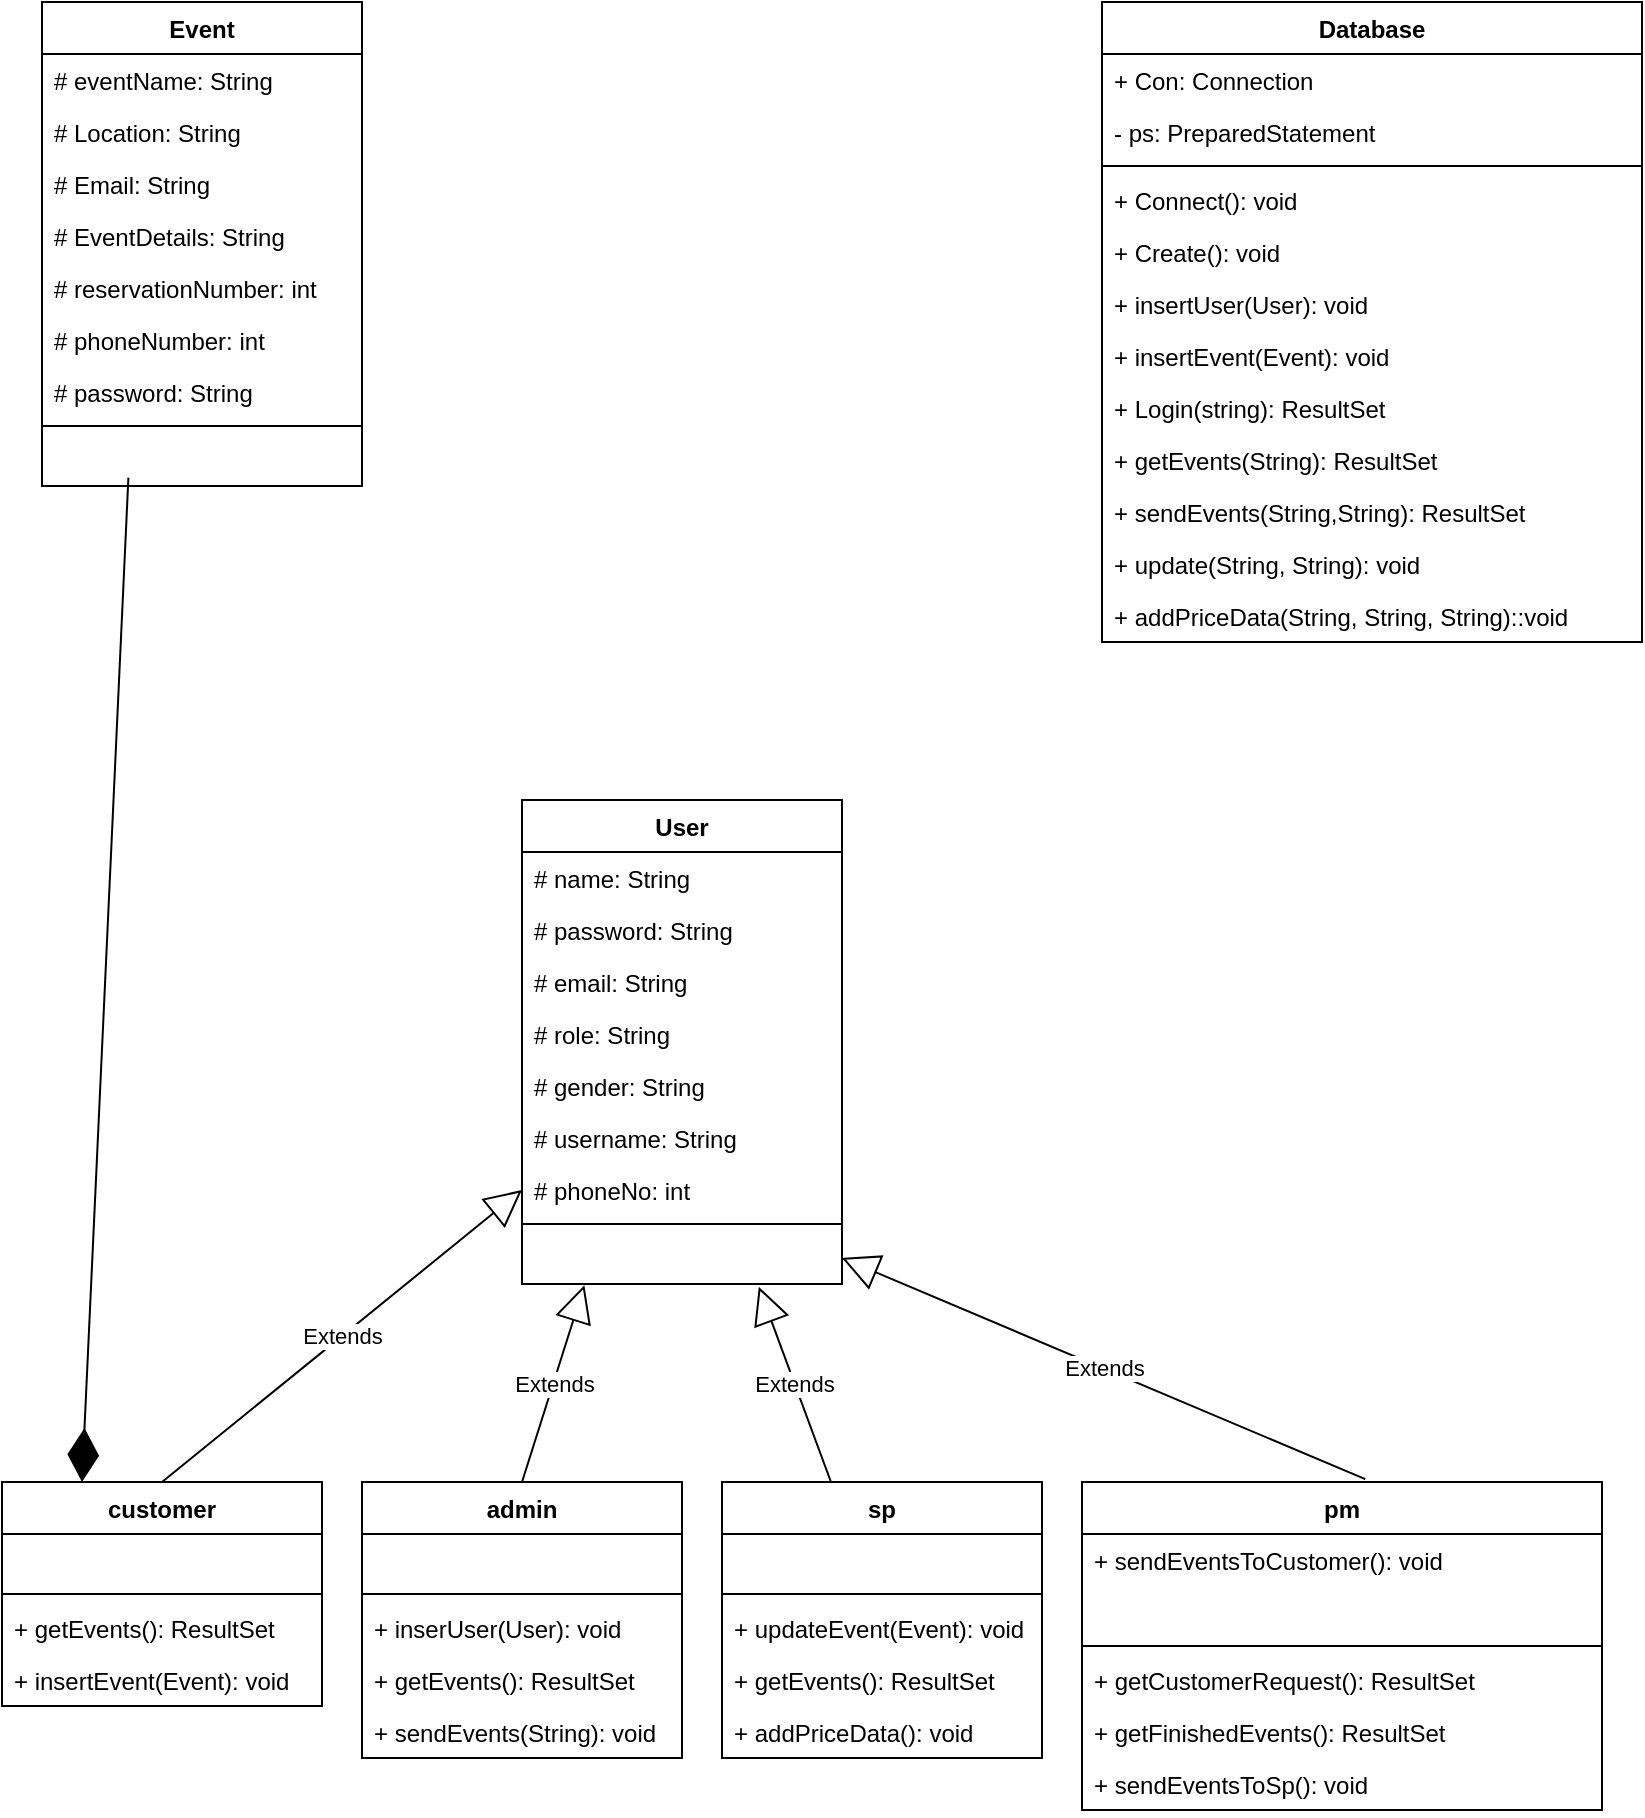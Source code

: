 <mxfile version="20.5.1" type="github" pages="5">
  <diagram id="Vtn5G-_pchSSVlMc73Zc" name="Class Diagram">
    <mxGraphModel dx="1422" dy="786" grid="1" gridSize="10" guides="1" tooltips="1" connect="1" arrows="1" fold="1" page="1" pageScale="1" pageWidth="850" pageHeight="1100" math="0" shadow="0">
      <root>
        <mxCell id="0" />
        <mxCell id="1" parent="0" />
        <mxCell id="CzrgszOOE3CoNMD14HGt-1" value="Event" style="swimlane;fontStyle=1;align=center;verticalAlign=top;childLayout=stackLayout;horizontal=1;startSize=26;horizontalStack=0;resizeParent=1;resizeParentMax=0;resizeLast=0;collapsible=1;marginBottom=0;" parent="1" vertex="1">
          <mxGeometry x="40" y="30" width="160" height="242" as="geometry" />
        </mxCell>
        <mxCell id="CzrgszOOE3CoNMD14HGt-2" value="# eventName: String" style="text;strokeColor=none;fillColor=none;align=left;verticalAlign=top;spacingLeft=4;spacingRight=4;overflow=hidden;rotatable=0;points=[[0,0.5],[1,0.5]];portConstraint=eastwest;" parent="CzrgszOOE3CoNMD14HGt-1" vertex="1">
          <mxGeometry y="26" width="160" height="26" as="geometry" />
        </mxCell>
        <mxCell id="CzrgszOOE3CoNMD14HGt-6" value="# Location: String" style="text;strokeColor=none;fillColor=none;align=left;verticalAlign=top;spacingLeft=4;spacingRight=4;overflow=hidden;rotatable=0;points=[[0,0.5],[1,0.5]];portConstraint=eastwest;" parent="CzrgszOOE3CoNMD14HGt-1" vertex="1">
          <mxGeometry y="52" width="160" height="26" as="geometry" />
        </mxCell>
        <mxCell id="CzrgszOOE3CoNMD14HGt-7" value="# Email: String" style="text;strokeColor=none;fillColor=none;align=left;verticalAlign=top;spacingLeft=4;spacingRight=4;overflow=hidden;rotatable=0;points=[[0,0.5],[1,0.5]];portConstraint=eastwest;" parent="CzrgszOOE3CoNMD14HGt-1" vertex="1">
          <mxGeometry y="78" width="160" height="26" as="geometry" />
        </mxCell>
        <mxCell id="CzrgszOOE3CoNMD14HGt-8" value="# EventDetails: String" style="text;strokeColor=none;fillColor=none;align=left;verticalAlign=top;spacingLeft=4;spacingRight=4;overflow=hidden;rotatable=0;points=[[0,0.5],[1,0.5]];portConstraint=eastwest;" parent="CzrgszOOE3CoNMD14HGt-1" vertex="1">
          <mxGeometry y="104" width="160" height="26" as="geometry" />
        </mxCell>
        <mxCell id="CzrgszOOE3CoNMD14HGt-9" value="# reservationNumber: int" style="text;strokeColor=none;fillColor=none;align=left;verticalAlign=top;spacingLeft=4;spacingRight=4;overflow=hidden;rotatable=0;points=[[0,0.5],[1,0.5]];portConstraint=eastwest;" parent="CzrgszOOE3CoNMD14HGt-1" vertex="1">
          <mxGeometry y="130" width="160" height="26" as="geometry" />
        </mxCell>
        <mxCell id="CzrgszOOE3CoNMD14HGt-11" value="# phoneNumber: int" style="text;strokeColor=none;fillColor=none;align=left;verticalAlign=top;spacingLeft=4;spacingRight=4;overflow=hidden;rotatable=0;points=[[0,0.5],[1,0.5]];portConstraint=eastwest;" parent="CzrgszOOE3CoNMD14HGt-1" vertex="1">
          <mxGeometry y="156" width="160" height="26" as="geometry" />
        </mxCell>
        <mxCell id="CzrgszOOE3CoNMD14HGt-12" value="# password: String" style="text;strokeColor=none;fillColor=none;align=left;verticalAlign=top;spacingLeft=4;spacingRight=4;overflow=hidden;rotatable=0;points=[[0,0.5],[1,0.5]];portConstraint=eastwest;" parent="CzrgszOOE3CoNMD14HGt-1" vertex="1">
          <mxGeometry y="182" width="160" height="26" as="geometry" />
        </mxCell>
        <mxCell id="CzrgszOOE3CoNMD14HGt-3" value="" style="line;strokeWidth=1;fillColor=none;align=left;verticalAlign=middle;spacingTop=-1;spacingLeft=3;spacingRight=3;rotatable=0;labelPosition=right;points=[];portConstraint=eastwest;strokeColor=inherit;" parent="CzrgszOOE3CoNMD14HGt-1" vertex="1">
          <mxGeometry y="208" width="160" height="8" as="geometry" />
        </mxCell>
        <mxCell id="CzrgszOOE3CoNMD14HGt-4" value=" " style="text;strokeColor=none;fillColor=none;align=left;verticalAlign=top;spacingLeft=4;spacingRight=4;overflow=hidden;rotatable=0;points=[[0,0.5],[1,0.5]];portConstraint=eastwest;" parent="CzrgszOOE3CoNMD14HGt-1" vertex="1">
          <mxGeometry y="216" width="160" height="26" as="geometry" />
        </mxCell>
        <mxCell id="CzrgszOOE3CoNMD14HGt-13" value="Database" style="swimlane;fontStyle=1;align=center;verticalAlign=top;childLayout=stackLayout;horizontal=1;startSize=26;horizontalStack=0;resizeParent=1;resizeParentMax=0;resizeLast=0;collapsible=1;marginBottom=0;" parent="1" vertex="1">
          <mxGeometry x="570" y="30" width="270" height="320" as="geometry" />
        </mxCell>
        <mxCell id="CzrgszOOE3CoNMD14HGt-14" value="+ Con: Connection" style="text;strokeColor=none;fillColor=none;align=left;verticalAlign=top;spacingLeft=4;spacingRight=4;overflow=hidden;rotatable=0;points=[[0,0.5],[1,0.5]];portConstraint=eastwest;" parent="CzrgszOOE3CoNMD14HGt-13" vertex="1">
          <mxGeometry y="26" width="270" height="26" as="geometry" />
        </mxCell>
        <mxCell id="CzrgszOOE3CoNMD14HGt-17" value="- ps: PreparedStatement" style="text;strokeColor=none;fillColor=none;align=left;verticalAlign=top;spacingLeft=4;spacingRight=4;overflow=hidden;rotatable=0;points=[[0,0.5],[1,0.5]];portConstraint=eastwest;" parent="CzrgszOOE3CoNMD14HGt-13" vertex="1">
          <mxGeometry y="52" width="270" height="26" as="geometry" />
        </mxCell>
        <mxCell id="CzrgszOOE3CoNMD14HGt-15" value="" style="line;strokeWidth=1;fillColor=none;align=left;verticalAlign=middle;spacingTop=-1;spacingLeft=3;spacingRight=3;rotatable=0;labelPosition=right;points=[];portConstraint=eastwest;strokeColor=inherit;" parent="CzrgszOOE3CoNMD14HGt-13" vertex="1">
          <mxGeometry y="78" width="270" height="8" as="geometry" />
        </mxCell>
        <mxCell id="CzrgszOOE3CoNMD14HGt-16" value="+ Connect(): void" style="text;strokeColor=none;fillColor=none;align=left;verticalAlign=top;spacingLeft=4;spacingRight=4;overflow=hidden;rotatable=0;points=[[0,0.5],[1,0.5]];portConstraint=eastwest;" parent="CzrgszOOE3CoNMD14HGt-13" vertex="1">
          <mxGeometry y="86" width="270" height="26" as="geometry" />
        </mxCell>
        <mxCell id="CzrgszOOE3CoNMD14HGt-19" value="+ Create(): void" style="text;strokeColor=none;fillColor=none;align=left;verticalAlign=top;spacingLeft=4;spacingRight=4;overflow=hidden;rotatable=0;points=[[0,0.5],[1,0.5]];portConstraint=eastwest;" parent="CzrgszOOE3CoNMD14HGt-13" vertex="1">
          <mxGeometry y="112" width="270" height="26" as="geometry" />
        </mxCell>
        <mxCell id="CzrgszOOE3CoNMD14HGt-21" value="+ insertUser(User): void" style="text;strokeColor=none;fillColor=none;align=left;verticalAlign=top;spacingLeft=4;spacingRight=4;overflow=hidden;rotatable=0;points=[[0,0.5],[1,0.5]];portConstraint=eastwest;" parent="CzrgszOOE3CoNMD14HGt-13" vertex="1">
          <mxGeometry y="138" width="270" height="26" as="geometry" />
        </mxCell>
        <mxCell id="CzrgszOOE3CoNMD14HGt-22" value="+ insertEvent(Event): void" style="text;strokeColor=none;fillColor=none;align=left;verticalAlign=top;spacingLeft=4;spacingRight=4;overflow=hidden;rotatable=0;points=[[0,0.5],[1,0.5]];portConstraint=eastwest;" parent="CzrgszOOE3CoNMD14HGt-13" vertex="1">
          <mxGeometry y="164" width="270" height="26" as="geometry" />
        </mxCell>
        <mxCell id="CzrgszOOE3CoNMD14HGt-23" value="+ Login(string): ResultSet" style="text;strokeColor=none;fillColor=none;align=left;verticalAlign=top;spacingLeft=4;spacingRight=4;overflow=hidden;rotatable=0;points=[[0,0.5],[1,0.5]];portConstraint=eastwest;" parent="CzrgszOOE3CoNMD14HGt-13" vertex="1">
          <mxGeometry y="190" width="270" height="26" as="geometry" />
        </mxCell>
        <mxCell id="CzrgszOOE3CoNMD14HGt-24" value="+ getEvents(String): ResultSet" style="text;strokeColor=none;fillColor=none;align=left;verticalAlign=top;spacingLeft=4;spacingRight=4;overflow=hidden;rotatable=0;points=[[0,0.5],[1,0.5]];portConstraint=eastwest;" parent="CzrgszOOE3CoNMD14HGt-13" vertex="1">
          <mxGeometry y="216" width="270" height="26" as="geometry" />
        </mxCell>
        <mxCell id="CzrgszOOE3CoNMD14HGt-26" value="+ sendEvents(String,String): ResultSet" style="text;strokeColor=none;fillColor=none;align=left;verticalAlign=top;spacingLeft=4;spacingRight=4;overflow=hidden;rotatable=0;points=[[0,0.5],[1,0.5]];portConstraint=eastwest;" parent="CzrgszOOE3CoNMD14HGt-13" vertex="1">
          <mxGeometry y="242" width="270" height="26" as="geometry" />
        </mxCell>
        <mxCell id="CzrgszOOE3CoNMD14HGt-27" value="+ update(String, String): void" style="text;strokeColor=none;fillColor=none;align=left;verticalAlign=top;spacingLeft=4;spacingRight=4;overflow=hidden;rotatable=0;points=[[0,0.5],[1,0.5]];portConstraint=eastwest;" parent="CzrgszOOE3CoNMD14HGt-13" vertex="1">
          <mxGeometry y="268" width="270" height="26" as="geometry" />
        </mxCell>
        <mxCell id="CzrgszOOE3CoNMD14HGt-28" value="+ addPriceData(String, String, String)::void " style="text;strokeColor=none;fillColor=none;align=left;verticalAlign=top;spacingLeft=4;spacingRight=4;overflow=hidden;rotatable=0;points=[[0,0.5],[1,0.5]];portConstraint=eastwest;" parent="CzrgszOOE3CoNMD14HGt-13" vertex="1">
          <mxGeometry y="294" width="270" height="26" as="geometry" />
        </mxCell>
        <mxCell id="CzrgszOOE3CoNMD14HGt-29" value="User" style="swimlane;fontStyle=1;align=center;verticalAlign=top;childLayout=stackLayout;horizontal=1;startSize=26;horizontalStack=0;resizeParent=1;resizeParentMax=0;resizeLast=0;collapsible=1;marginBottom=0;" parent="1" vertex="1">
          <mxGeometry x="280" y="429" width="160" height="242" as="geometry" />
        </mxCell>
        <mxCell id="CzrgszOOE3CoNMD14HGt-30" value="# name: String" style="text;strokeColor=none;fillColor=none;align=left;verticalAlign=top;spacingLeft=4;spacingRight=4;overflow=hidden;rotatable=0;points=[[0,0.5],[1,0.5]];portConstraint=eastwest;" parent="CzrgszOOE3CoNMD14HGt-29" vertex="1">
          <mxGeometry y="26" width="160" height="26" as="geometry" />
        </mxCell>
        <mxCell id="CzrgszOOE3CoNMD14HGt-33" value="# password: String" style="text;strokeColor=none;fillColor=none;align=left;verticalAlign=top;spacingLeft=4;spacingRight=4;overflow=hidden;rotatable=0;points=[[0,0.5],[1,0.5]];portConstraint=eastwest;" parent="CzrgszOOE3CoNMD14HGt-29" vertex="1">
          <mxGeometry y="52" width="160" height="26" as="geometry" />
        </mxCell>
        <mxCell id="CzrgszOOE3CoNMD14HGt-34" value="# email: String" style="text;strokeColor=none;fillColor=none;align=left;verticalAlign=top;spacingLeft=4;spacingRight=4;overflow=hidden;rotatable=0;points=[[0,0.5],[1,0.5]];portConstraint=eastwest;" parent="CzrgszOOE3CoNMD14HGt-29" vertex="1">
          <mxGeometry y="78" width="160" height="26" as="geometry" />
        </mxCell>
        <mxCell id="CzrgszOOE3CoNMD14HGt-35" value="# role: String" style="text;strokeColor=none;fillColor=none;align=left;verticalAlign=top;spacingLeft=4;spacingRight=4;overflow=hidden;rotatable=0;points=[[0,0.5],[1,0.5]];portConstraint=eastwest;" parent="CzrgszOOE3CoNMD14HGt-29" vertex="1">
          <mxGeometry y="104" width="160" height="26" as="geometry" />
        </mxCell>
        <mxCell id="CzrgszOOE3CoNMD14HGt-36" value="# gender: String" style="text;strokeColor=none;fillColor=none;align=left;verticalAlign=top;spacingLeft=4;spacingRight=4;overflow=hidden;rotatable=0;points=[[0,0.5],[1,0.5]];portConstraint=eastwest;" parent="CzrgszOOE3CoNMD14HGt-29" vertex="1">
          <mxGeometry y="130" width="160" height="26" as="geometry" />
        </mxCell>
        <mxCell id="CzrgszOOE3CoNMD14HGt-37" value="# username: String" style="text;strokeColor=none;fillColor=none;align=left;verticalAlign=top;spacingLeft=4;spacingRight=4;overflow=hidden;rotatable=0;points=[[0,0.5],[1,0.5]];portConstraint=eastwest;" parent="CzrgszOOE3CoNMD14HGt-29" vertex="1">
          <mxGeometry y="156" width="160" height="26" as="geometry" />
        </mxCell>
        <mxCell id="CzrgszOOE3CoNMD14HGt-38" value="# phoneNo: int" style="text;strokeColor=none;fillColor=none;align=left;verticalAlign=top;spacingLeft=4;spacingRight=4;overflow=hidden;rotatable=0;points=[[0,0.5],[1,0.5]];portConstraint=eastwest;" parent="CzrgszOOE3CoNMD14HGt-29" vertex="1">
          <mxGeometry y="182" width="160" height="26" as="geometry" />
        </mxCell>
        <mxCell id="CzrgszOOE3CoNMD14HGt-31" value="" style="line;strokeWidth=1;fillColor=none;align=left;verticalAlign=middle;spacingTop=-1;spacingLeft=3;spacingRight=3;rotatable=0;labelPosition=right;points=[];portConstraint=eastwest;strokeColor=inherit;" parent="CzrgszOOE3CoNMD14HGt-29" vertex="1">
          <mxGeometry y="208" width="160" height="8" as="geometry" />
        </mxCell>
        <mxCell id="CzrgszOOE3CoNMD14HGt-32" value=" " style="text;strokeColor=none;fillColor=none;align=left;verticalAlign=top;spacingLeft=4;spacingRight=4;overflow=hidden;rotatable=0;points=[[0,0.5],[1,0.5]];portConstraint=eastwest;" parent="CzrgszOOE3CoNMD14HGt-29" vertex="1">
          <mxGeometry y="216" width="160" height="26" as="geometry" />
        </mxCell>
        <mxCell id="CzrgszOOE3CoNMD14HGt-39" value="Extends" style="endArrow=block;endSize=16;endFill=0;html=1;rounded=0;exitX=0.5;exitY=0;exitDx=0;exitDy=0;entryX=0.195;entryY=1.023;entryDx=0;entryDy=0;entryPerimeter=0;" parent="1" source="CzrgszOOE3CoNMD14HGt-40" target="CzrgszOOE3CoNMD14HGt-32" edge="1">
          <mxGeometry width="160" relative="1" as="geometry">
            <mxPoint x="185" y="670" as="sourcePoint" />
            <mxPoint x="345" y="670" as="targetPoint" />
          </mxGeometry>
        </mxCell>
        <mxCell id="CzrgszOOE3CoNMD14HGt-40" value="admin" style="swimlane;fontStyle=1;align=center;verticalAlign=top;childLayout=stackLayout;horizontal=1;startSize=26;horizontalStack=0;resizeParent=1;resizeParentMax=0;resizeLast=0;collapsible=1;marginBottom=0;" parent="1" vertex="1">
          <mxGeometry x="200" y="770" width="160" height="138" as="geometry" />
        </mxCell>
        <mxCell id="CzrgszOOE3CoNMD14HGt-41" value=" " style="text;strokeColor=none;fillColor=none;align=left;verticalAlign=top;spacingLeft=4;spacingRight=4;overflow=hidden;rotatable=0;points=[[0,0.5],[1,0.5]];portConstraint=eastwest;" parent="CzrgszOOE3CoNMD14HGt-40" vertex="1">
          <mxGeometry y="26" width="160" height="26" as="geometry" />
        </mxCell>
        <mxCell id="CzrgszOOE3CoNMD14HGt-42" value="" style="line;strokeWidth=1;fillColor=none;align=left;verticalAlign=middle;spacingTop=-1;spacingLeft=3;spacingRight=3;rotatable=0;labelPosition=right;points=[];portConstraint=eastwest;strokeColor=inherit;" parent="CzrgszOOE3CoNMD14HGt-40" vertex="1">
          <mxGeometry y="52" width="160" height="8" as="geometry" />
        </mxCell>
        <mxCell id="CzrgszOOE3CoNMD14HGt-43" value="+ inserUser(User): void" style="text;strokeColor=none;fillColor=none;align=left;verticalAlign=top;spacingLeft=4;spacingRight=4;overflow=hidden;rotatable=0;points=[[0,0.5],[1,0.5]];portConstraint=eastwest;" parent="CzrgszOOE3CoNMD14HGt-40" vertex="1">
          <mxGeometry y="60" width="160" height="26" as="geometry" />
        </mxCell>
        <mxCell id="CzrgszOOE3CoNMD14HGt-44" value="+ getEvents(): ResultSet" style="text;strokeColor=none;fillColor=none;align=left;verticalAlign=top;spacingLeft=4;spacingRight=4;overflow=hidden;rotatable=0;points=[[0,0.5],[1,0.5]];portConstraint=eastwest;" parent="CzrgszOOE3CoNMD14HGt-40" vertex="1">
          <mxGeometry y="86" width="160" height="26" as="geometry" />
        </mxCell>
        <mxCell id="CzrgszOOE3CoNMD14HGt-45" value="+ sendEvents(String): void" style="text;strokeColor=none;fillColor=none;align=left;verticalAlign=top;spacingLeft=4;spacingRight=4;overflow=hidden;rotatable=0;points=[[0,0.5],[1,0.5]];portConstraint=eastwest;" parent="CzrgszOOE3CoNMD14HGt-40" vertex="1">
          <mxGeometry y="112" width="160" height="26" as="geometry" />
        </mxCell>
        <mxCell id="CzrgszOOE3CoNMD14HGt-46" value="customer" style="swimlane;fontStyle=1;align=center;verticalAlign=top;childLayout=stackLayout;horizontal=1;startSize=26;horizontalStack=0;resizeParent=1;resizeParentMax=0;resizeLast=0;collapsible=1;marginBottom=0;" parent="1" vertex="1">
          <mxGeometry x="20" y="770" width="160" height="112" as="geometry" />
        </mxCell>
        <mxCell id="CzrgszOOE3CoNMD14HGt-47" value=" " style="text;strokeColor=none;fillColor=none;align=left;verticalAlign=top;spacingLeft=4;spacingRight=4;overflow=hidden;rotatable=0;points=[[0,0.5],[1,0.5]];portConstraint=eastwest;" parent="CzrgszOOE3CoNMD14HGt-46" vertex="1">
          <mxGeometry y="26" width="160" height="26" as="geometry" />
        </mxCell>
        <mxCell id="CzrgszOOE3CoNMD14HGt-48" value="" style="line;strokeWidth=1;fillColor=none;align=left;verticalAlign=middle;spacingTop=-1;spacingLeft=3;spacingRight=3;rotatable=0;labelPosition=right;points=[];portConstraint=eastwest;strokeColor=inherit;" parent="CzrgszOOE3CoNMD14HGt-46" vertex="1">
          <mxGeometry y="52" width="160" height="8" as="geometry" />
        </mxCell>
        <mxCell id="CzrgszOOE3CoNMD14HGt-50" value="+ getEvents(): ResultSet" style="text;strokeColor=none;fillColor=none;align=left;verticalAlign=top;spacingLeft=4;spacingRight=4;overflow=hidden;rotatable=0;points=[[0,0.5],[1,0.5]];portConstraint=eastwest;" parent="CzrgszOOE3CoNMD14HGt-46" vertex="1">
          <mxGeometry y="60" width="160" height="26" as="geometry" />
        </mxCell>
        <mxCell id="CzrgszOOE3CoNMD14HGt-49" value="+ insertEvent(Event): void" style="text;strokeColor=none;fillColor=none;align=left;verticalAlign=top;spacingLeft=4;spacingRight=4;overflow=hidden;rotatable=0;points=[[0,0.5],[1,0.5]];portConstraint=eastwest;" parent="CzrgszOOE3CoNMD14HGt-46" vertex="1">
          <mxGeometry y="86" width="160" height="26" as="geometry" />
        </mxCell>
        <mxCell id="CzrgszOOE3CoNMD14HGt-52" value="Extends" style="endArrow=block;endSize=16;endFill=0;html=1;rounded=0;exitX=0.5;exitY=0;exitDx=0;exitDy=0;entryX=0;entryY=0.5;entryDx=0;entryDy=0;" parent="1" source="CzrgszOOE3CoNMD14HGt-46" target="CzrgszOOE3CoNMD14HGt-38" edge="1">
          <mxGeometry width="160" relative="1" as="geometry">
            <mxPoint x="190" y="811" as="sourcePoint" />
            <mxPoint x="425" y="700" as="targetPoint" />
          </mxGeometry>
        </mxCell>
        <mxCell id="CzrgszOOE3CoNMD14HGt-54" value="sp" style="swimlane;fontStyle=1;align=center;verticalAlign=top;childLayout=stackLayout;horizontal=1;startSize=26;horizontalStack=0;resizeParent=1;resizeParentMax=0;resizeLast=0;collapsible=1;marginBottom=0;" parent="1" vertex="1">
          <mxGeometry x="380" y="770" width="160" height="138" as="geometry" />
        </mxCell>
        <mxCell id="CzrgszOOE3CoNMD14HGt-55" value=" " style="text;strokeColor=none;fillColor=none;align=left;verticalAlign=top;spacingLeft=4;spacingRight=4;overflow=hidden;rotatable=0;points=[[0,0.5],[1,0.5]];portConstraint=eastwest;" parent="CzrgszOOE3CoNMD14HGt-54" vertex="1">
          <mxGeometry y="26" width="160" height="26" as="geometry" />
        </mxCell>
        <mxCell id="CzrgszOOE3CoNMD14HGt-56" value="" style="line;strokeWidth=1;fillColor=none;align=left;verticalAlign=middle;spacingTop=-1;spacingLeft=3;spacingRight=3;rotatable=0;labelPosition=right;points=[];portConstraint=eastwest;strokeColor=inherit;" parent="CzrgszOOE3CoNMD14HGt-54" vertex="1">
          <mxGeometry y="52" width="160" height="8" as="geometry" />
        </mxCell>
        <mxCell id="CzrgszOOE3CoNMD14HGt-57" value="+ updateEvent(Event): void" style="text;strokeColor=none;fillColor=none;align=left;verticalAlign=top;spacingLeft=4;spacingRight=4;overflow=hidden;rotatable=0;points=[[0,0.5],[1,0.5]];portConstraint=eastwest;" parent="CzrgszOOE3CoNMD14HGt-54" vertex="1">
          <mxGeometry y="60" width="160" height="26" as="geometry" />
        </mxCell>
        <mxCell id="CzrgszOOE3CoNMD14HGt-58" value="+ getEvents(): ResultSet" style="text;strokeColor=none;fillColor=none;align=left;verticalAlign=top;spacingLeft=4;spacingRight=4;overflow=hidden;rotatable=0;points=[[0,0.5],[1,0.5]];portConstraint=eastwest;" parent="CzrgszOOE3CoNMD14HGt-54" vertex="1">
          <mxGeometry y="86" width="160" height="26" as="geometry" />
        </mxCell>
        <mxCell id="LoXseAerHvNG7FZVrNVr-1" value="+ addPriceData(): void" style="text;strokeColor=none;fillColor=none;align=left;verticalAlign=top;spacingLeft=4;spacingRight=4;overflow=hidden;rotatable=0;points=[[0,0.5],[1,0.5]];portConstraint=eastwest;" parent="CzrgszOOE3CoNMD14HGt-54" vertex="1">
          <mxGeometry y="112" width="160" height="26" as="geometry" />
        </mxCell>
        <mxCell id="CzrgszOOE3CoNMD14HGt-60" value="Extends" style="endArrow=block;endSize=16;endFill=0;html=1;rounded=0;entryX=0.74;entryY=1.054;entryDx=0;entryDy=0;entryPerimeter=0;" parent="1" source="CzrgszOOE3CoNMD14HGt-54" target="CzrgszOOE3CoNMD14HGt-32" edge="1">
          <mxGeometry width="160" relative="1" as="geometry">
            <mxPoint x="508.32" y="770" as="sourcePoint" />
            <mxPoint x="551.68" y="676.602" as="targetPoint" />
          </mxGeometry>
        </mxCell>
        <mxCell id="CzrgszOOE3CoNMD14HGt-61" value="pm" style="swimlane;fontStyle=1;align=center;verticalAlign=top;childLayout=stackLayout;horizontal=1;startSize=26;horizontalStack=0;resizeParent=1;resizeParentMax=0;resizeLast=0;collapsible=1;marginBottom=0;" parent="1" vertex="1">
          <mxGeometry x="560" y="770" width="260" height="164" as="geometry" />
        </mxCell>
        <mxCell id="CzrgszOOE3CoNMD14HGt-67" value="+ sendEventsToCustomer(): void" style="text;strokeColor=none;fillColor=none;align=left;verticalAlign=top;spacingLeft=4;spacingRight=4;overflow=hidden;rotatable=0;points=[[0,0.5],[1,0.5]];portConstraint=eastwest;" parent="CzrgszOOE3CoNMD14HGt-61" vertex="1">
          <mxGeometry y="26" width="260" height="26" as="geometry" />
        </mxCell>
        <mxCell id="CzrgszOOE3CoNMD14HGt-62" value=" " style="text;strokeColor=none;fillColor=none;align=left;verticalAlign=top;spacingLeft=4;spacingRight=4;overflow=hidden;rotatable=0;points=[[0,0.5],[1,0.5]];portConstraint=eastwest;" parent="CzrgszOOE3CoNMD14HGt-61" vertex="1">
          <mxGeometry y="52" width="260" height="26" as="geometry" />
        </mxCell>
        <mxCell id="CzrgszOOE3CoNMD14HGt-63" value="" style="line;strokeWidth=1;fillColor=none;align=left;verticalAlign=middle;spacingTop=-1;spacingLeft=3;spacingRight=3;rotatable=0;labelPosition=right;points=[];portConstraint=eastwest;strokeColor=inherit;" parent="CzrgszOOE3CoNMD14HGt-61" vertex="1">
          <mxGeometry y="78" width="260" height="8" as="geometry" />
        </mxCell>
        <mxCell id="CzrgszOOE3CoNMD14HGt-64" value="+ getCustomerRequest(): ResultSet" style="text;strokeColor=none;fillColor=none;align=left;verticalAlign=top;spacingLeft=4;spacingRight=4;overflow=hidden;rotatable=0;points=[[0,0.5],[1,0.5]];portConstraint=eastwest;" parent="CzrgszOOE3CoNMD14HGt-61" vertex="1">
          <mxGeometry y="86" width="260" height="26" as="geometry" />
        </mxCell>
        <mxCell id="CzrgszOOE3CoNMD14HGt-65" value="+ getFinishedEvents(): ResultSet" style="text;strokeColor=none;fillColor=none;align=left;verticalAlign=top;spacingLeft=4;spacingRight=4;overflow=hidden;rotatable=0;points=[[0,0.5],[1,0.5]];portConstraint=eastwest;" parent="CzrgszOOE3CoNMD14HGt-61" vertex="1">
          <mxGeometry y="112" width="260" height="26" as="geometry" />
        </mxCell>
        <mxCell id="CzrgszOOE3CoNMD14HGt-66" value="+ sendEventsToSp(): void" style="text;strokeColor=none;fillColor=none;align=left;verticalAlign=top;spacingLeft=4;spacingRight=4;overflow=hidden;rotatable=0;points=[[0,0.5],[1,0.5]];portConstraint=eastwest;" parent="CzrgszOOE3CoNMD14HGt-61" vertex="1">
          <mxGeometry y="138" width="260" height="26" as="geometry" />
        </mxCell>
        <mxCell id="CzrgszOOE3CoNMD14HGt-68" value="Extends" style="endArrow=block;endSize=16;endFill=0;html=1;rounded=0;entryX=1;entryY=0.5;entryDx=0;entryDy=0;" parent="1" target="CzrgszOOE3CoNMD14HGt-32" edge="1">
          <mxGeometry width="160" relative="1" as="geometry">
            <mxPoint x="701.654" y="768.6" as="sourcePoint" />
            <mxPoint x="650.0" y="672.004" as="targetPoint" />
          </mxGeometry>
        </mxCell>
        <mxCell id="CzrgszOOE3CoNMD14HGt-69" value="" style="endArrow=diamondThin;endFill=1;endSize=24;html=1;rounded=0;exitX=0.27;exitY=0.838;exitDx=0;exitDy=0;exitPerimeter=0;entryX=0.25;entryY=0;entryDx=0;entryDy=0;" parent="1" source="CzrgszOOE3CoNMD14HGt-4" target="CzrgszOOE3CoNMD14HGt-46" edge="1">
          <mxGeometry width="160" relative="1" as="geometry">
            <mxPoint x="90" y="770" as="sourcePoint" />
            <mxPoint x="100" y="470" as="targetPoint" />
          </mxGeometry>
        </mxCell>
      </root>
    </mxGraphModel>
  </diagram>
  <diagram id="OUzSdygvevOtMaO-0fCE" name="Use Case Diagram">
    <mxGraphModel dx="1038" dy="571" grid="1" gridSize="10" guides="1" tooltips="1" connect="1" arrows="1" fold="1" page="1" pageScale="1" pageWidth="850" pageHeight="1100" math="0" shadow="0">
      <root>
        <mxCell id="0" />
        <mxCell id="1" parent="0" />
        <mxCell id="v1z8h2idcGtlaZ40aFYk-6" value="" style="edgeStyle=orthogonalEdgeStyle;rounded=0;orthogonalLoop=1;jettySize=auto;html=1;" parent="1" source="woHBOwzSrQOqXE4Ih8HI-1" target="v1z8h2idcGtlaZ40aFYk-1" edge="1">
          <mxGeometry relative="1" as="geometry" />
        </mxCell>
        <mxCell id="woHBOwzSrQOqXE4Ih8HI-1" value="customer" style="shape=umlActor;verticalLabelPosition=bottom;verticalAlign=top;html=1;" parent="1" vertex="1">
          <mxGeometry x="70" y="40" width="30" height="60" as="geometry" />
        </mxCell>
        <mxCell id="v1z8h2idcGtlaZ40aFYk-1" value="create account" style="ellipse;whiteSpace=wrap;html=1;" parent="1" vertex="1">
          <mxGeometry x="210" y="32.5" width="80" height="75" as="geometry" />
        </mxCell>
        <mxCell id="v1z8h2idcGtlaZ40aFYk-2" value="Book Event" style="ellipse;whiteSpace=wrap;html=1;" parent="1" vertex="1">
          <mxGeometry x="210" y="140" width="80" height="70" as="geometry" />
        </mxCell>
        <mxCell id="v1z8h2idcGtlaZ40aFYk-3" value="manage booking" style="ellipse;whiteSpace=wrap;html=1;" parent="1" vertex="1">
          <mxGeometry x="210" y="230" width="70" height="70" as="geometry" />
        </mxCell>
        <mxCell id="v1z8h2idcGtlaZ40aFYk-4" value="add user" style="ellipse;whiteSpace=wrap;html=1;" parent="1" vertex="1">
          <mxGeometry x="550" y="55" width="70" height="70" as="geometry" />
        </mxCell>
        <mxCell id="v1z8h2idcGtlaZ40aFYk-9" value="" style="endArrow=classic;html=1;rounded=0;entryX=0;entryY=0.5;entryDx=0;entryDy=0;" parent="1" target="v1z8h2idcGtlaZ40aFYk-2" edge="1">
          <mxGeometry width="50" height="50" relative="1" as="geometry">
            <mxPoint x="100" y="70" as="sourcePoint" />
            <mxPoint x="150" y="160" as="targetPoint" />
          </mxGeometry>
        </mxCell>
        <mxCell id="v1z8h2idcGtlaZ40aFYk-10" value="" style="endArrow=classic;html=1;rounded=0;entryX=0;entryY=0.5;entryDx=0;entryDy=0;" parent="1" target="v1z8h2idcGtlaZ40aFYk-3" edge="1">
          <mxGeometry width="50" height="50" relative="1" as="geometry">
            <mxPoint x="100" y="70" as="sourcePoint" />
            <mxPoint x="160" y="210" as="targetPoint" />
          </mxGeometry>
        </mxCell>
        <mxCell id="v1z8h2idcGtlaZ40aFYk-12" value="" style="edgeStyle=orthogonalEdgeStyle;rounded=0;orthogonalLoop=1;jettySize=auto;html=1;" parent="1" source="v1z8h2idcGtlaZ40aFYk-11" target="v1z8h2idcGtlaZ40aFYk-4" edge="1">
          <mxGeometry relative="1" as="geometry" />
        </mxCell>
        <mxCell id="v1z8h2idcGtlaZ40aFYk-11" value="admin" style="shape=umlActor;verticalLabelPosition=bottom;verticalAlign=top;html=1;outlineConnect=0;" parent="1" vertex="1">
          <mxGeometry x="750" y="60" width="30" height="60" as="geometry" />
        </mxCell>
        <mxCell id="v1z8h2idcGtlaZ40aFYk-13" value="recieve request from customer" style="ellipse;whiteSpace=wrap;html=1;" parent="1" vertex="1">
          <mxGeometry x="540" y="160" width="100" height="70" as="geometry" />
        </mxCell>
        <mxCell id="v1z8h2idcGtlaZ40aFYk-14" value="" style="endArrow=classic;html=1;rounded=0;entryX=1;entryY=0.5;entryDx=0;entryDy=0;" parent="1" source="v1z8h2idcGtlaZ40aFYk-11" target="v1z8h2idcGtlaZ40aFYk-13" edge="1">
          <mxGeometry width="50" height="50" relative="1" as="geometry">
            <mxPoint x="580" y="280" as="sourcePoint" />
            <mxPoint x="630" y="230" as="targetPoint" />
          </mxGeometry>
        </mxCell>
        <mxCell id="S2LWFzl1PkskX3T_fVNZ-1" value="event goes to admin" style="ellipse;whiteSpace=wrap;html=1;" parent="1" vertex="1">
          <mxGeometry x="355" y="140" width="65" height="70" as="geometry" />
        </mxCell>
        <mxCell id="S2LWFzl1PkskX3T_fVNZ-2" value="" style="endArrow=classic;html=1;rounded=0;exitX=1;exitY=0.5;exitDx=0;exitDy=0;entryX=0;entryY=0.5;entryDx=0;entryDy=0;" parent="1" source="v1z8h2idcGtlaZ40aFYk-2" target="S2LWFzl1PkskX3T_fVNZ-1" edge="1">
          <mxGeometry width="50" height="50" relative="1" as="geometry">
            <mxPoint x="300" y="230" as="sourcePoint" />
            <mxPoint x="350" y="180" as="targetPoint" />
          </mxGeometry>
        </mxCell>
        <mxCell id="S2LWFzl1PkskX3T_fVNZ-3" value="accept event &amp;amp; send to pm" style="ellipse;whiteSpace=wrap;html=1;" parent="1" vertex="1">
          <mxGeometry x="550" y="270" width="80" height="70" as="geometry" />
        </mxCell>
        <mxCell id="S2LWFzl1PkskX3T_fVNZ-4" value="" style="endArrow=classic;html=1;rounded=0;entryX=0.5;entryY=0;entryDx=0;entryDy=0;exitX=0.5;exitY=1;exitDx=0;exitDy=0;" parent="1" source="v1z8h2idcGtlaZ40aFYk-13" target="S2LWFzl1PkskX3T_fVNZ-3" edge="1">
          <mxGeometry width="50" height="50" relative="1" as="geometry">
            <mxPoint x="630" y="310" as="sourcePoint" />
            <mxPoint x="680" y="260" as="targetPoint" />
          </mxGeometry>
        </mxCell>
        <mxCell id="S2LWFzl1PkskX3T_fVNZ-5" value="sp" style="shape=umlActor;verticalLabelPosition=bottom;verticalAlign=top;html=1;outlineConnect=0;" parent="1" vertex="1">
          <mxGeometry x="800" y="435" width="30" height="60" as="geometry" />
        </mxCell>
        <mxCell id="q0umZfILBL4mnKd8_eVF-2" value="pm" style="shape=umlActor;verticalLabelPosition=bottom;verticalAlign=top;html=1;outlineConnect=0;" parent="1" vertex="1">
          <mxGeometry x="60" y="390" width="30" height="60" as="geometry" />
        </mxCell>
        <mxCell id="q0umZfILBL4mnKd8_eVF-3" value="recieve request from admin" style="ellipse;whiteSpace=wrap;html=1;" parent="1" vertex="1">
          <mxGeometry x="160" y="400" width="100" height="70" as="geometry" />
        </mxCell>
        <mxCell id="q0umZfILBL4mnKd8_eVF-4" value="" style="endArrow=classic;html=1;rounded=0;exitX=1;exitY=0.333;exitDx=0;exitDy=0;exitPerimeter=0;entryX=0;entryY=0.5;entryDx=0;entryDy=0;" parent="1" source="q0umZfILBL4mnKd8_eVF-2" target="q0umZfILBL4mnKd8_eVF-3" edge="1">
          <mxGeometry width="50" height="50" relative="1" as="geometry">
            <mxPoint x="100" y="570" as="sourcePoint" />
            <mxPoint x="150" y="520" as="targetPoint" />
          </mxGeometry>
        </mxCell>
        <mxCell id="q0umZfILBL4mnKd8_eVF-5" value="send request to sp" style="ellipse;whiteSpace=wrap;html=1;" parent="1" vertex="1">
          <mxGeometry x="320" y="400" width="80" height="70" as="geometry" />
        </mxCell>
        <mxCell id="q0umZfILBL4mnKd8_eVF-6" value="" style="endArrow=classic;html=1;rounded=0;entryX=0;entryY=0.5;entryDx=0;entryDy=0;exitX=1;exitY=0.5;exitDx=0;exitDy=0;" parent="1" source="q0umZfILBL4mnKd8_eVF-3" target="q0umZfILBL4mnKd8_eVF-5" edge="1">
          <mxGeometry width="50" height="50" relative="1" as="geometry">
            <mxPoint x="90" y="600" as="sourcePoint" />
            <mxPoint x="140" y="550" as="targetPoint" />
          </mxGeometry>
        </mxCell>
        <mxCell id="q0umZfILBL4mnKd8_eVF-7" value="show bill for customer" style="ellipse;whiteSpace=wrap;html=1;" parent="1" vertex="1">
          <mxGeometry x="165" y="495" width="90" height="75" as="geometry" />
        </mxCell>
        <mxCell id="q0umZfILBL4mnKd8_eVF-8" value="" style="endArrow=classic;html=1;rounded=0;entryX=0;entryY=0.5;entryDx=0;entryDy=0;exitX=1;exitY=0.333;exitDx=0;exitDy=0;exitPerimeter=0;" parent="1" source="q0umZfILBL4mnKd8_eVF-2" target="q0umZfILBL4mnKd8_eVF-7" edge="1">
          <mxGeometry width="50" height="50" relative="1" as="geometry">
            <mxPoint x="100" y="620" as="sourcePoint" />
            <mxPoint x="150" y="570" as="targetPoint" />
          </mxGeometry>
        </mxCell>
        <mxCell id="q0umZfILBL4mnKd8_eVF-13" value="recieve request" style="ellipse;whiteSpace=wrap;html=1;" parent="1" vertex="1">
          <mxGeometry x="570" y="470" width="60" height="65" as="geometry" />
        </mxCell>
        <mxCell id="q0umZfILBL4mnKd8_eVF-14" value="price the request" style="ellipse;whiteSpace=wrap;html=1;" parent="1" vertex="1">
          <mxGeometry x="470" y="535" width="70" height="60" as="geometry" />
        </mxCell>
        <mxCell id="q0umZfILBL4mnKd8_eVF-15" value="" style="endArrow=classic;html=1;rounded=0;entryX=1;entryY=0.5;entryDx=0;entryDy=0;exitX=1;exitY=0.333;exitDx=0;exitDy=0;exitPerimeter=0;" parent="1" source="S2LWFzl1PkskX3T_fVNZ-5" target="q0umZfILBL4mnKd8_eVF-13" edge="1">
          <mxGeometry width="50" height="50" relative="1" as="geometry">
            <mxPoint x="540" y="540" as="sourcePoint" />
            <mxPoint x="590" y="490" as="targetPoint" />
          </mxGeometry>
        </mxCell>
        <mxCell id="q0umZfILBL4mnKd8_eVF-16" value="" style="endArrow=classic;html=1;rounded=0;exitX=0;exitY=0.5;exitDx=0;exitDy=0;" parent="1" source="q0umZfILBL4mnKd8_eVF-13" target="q0umZfILBL4mnKd8_eVF-14" edge="1">
          <mxGeometry width="50" height="50" relative="1" as="geometry">
            <mxPoint x="640" y="520" as="sourcePoint" />
            <mxPoint x="690" y="470" as="targetPoint" />
          </mxGeometry>
        </mxCell>
        <mxCell id="q0umZfILBL4mnKd8_eVF-17" value="determine ready date" style="ellipse;whiteSpace=wrap;html=1;" parent="1" vertex="1">
          <mxGeometry x="425" y="435" width="70" height="75" as="geometry" />
        </mxCell>
        <mxCell id="q0umZfILBL4mnKd8_eVF-18" value="" style="endArrow=classic;html=1;rounded=0;entryX=1;entryY=0.5;entryDx=0;entryDy=0;exitX=0;exitY=0.5;exitDx=0;exitDy=0;" parent="1" source="q0umZfILBL4mnKd8_eVF-13" target="q0umZfILBL4mnKd8_eVF-17" edge="1">
          <mxGeometry width="50" height="50" relative="1" as="geometry">
            <mxPoint x="480" y="478" as="sourcePoint" />
            <mxPoint x="610" y="550" as="targetPoint" />
          </mxGeometry>
        </mxCell>
        <mxCell id="q0umZfILBL4mnKd8_eVF-19" value="resend request to pm" style="ellipse;whiteSpace=wrap;html=1;" parent="1" vertex="1">
          <mxGeometry x="560" y="580" width="70" height="70" as="geometry" />
        </mxCell>
        <mxCell id="q0umZfILBL4mnKd8_eVF-20" value="" style="endArrow=classic;html=1;rounded=0;entryX=1;entryY=0.5;entryDx=0;entryDy=0;exitX=1;exitY=0.333;exitDx=0;exitDy=0;exitPerimeter=0;" parent="1" source="S2LWFzl1PkskX3T_fVNZ-5" target="q0umZfILBL4mnKd8_eVF-19" edge="1">
          <mxGeometry width="50" height="50" relative="1" as="geometry">
            <mxPoint x="450" y="590" as="sourcePoint" />
            <mxPoint x="500" y="540" as="targetPoint" />
          </mxGeometry>
        </mxCell>
        <mxCell id="q0umZfILBL4mnKd8_eVF-22" value="" style="swimlane;startSize=0;" parent="1" vertex="1">
          <mxGeometry x="130" y="20" width="580" height="660" as="geometry" />
        </mxCell>
      </root>
    </mxGraphModel>
  </diagram>
  <diagram id="J6cBSV93oAquH2zWUHKy" name="Data Flow Digram">
    <mxGraphModel dx="2692" dy="571" grid="1" gridSize="14" guides="1" tooltips="1" connect="1" arrows="1" fold="1" page="1" pageScale="1" pageWidth="1654" pageHeight="1169" math="0" shadow="0">
      <root>
        <mxCell id="0" />
        <mxCell id="1" parent="0" />
        <mxCell id="GT1HPa2CD4qV8HJxR9_9-4" style="edgeStyle=orthogonalEdgeStyle;rounded=0;orthogonalLoop=1;jettySize=auto;html=1;" parent="1" source="GT1HPa2CD4qV8HJxR9_9-2" target="GT1HPa2CD4qV8HJxR9_9-3" edge="1">
          <mxGeometry relative="1" as="geometry">
            <mxPoint x="-1240" y="490" as="targetPoint" />
          </mxGeometry>
        </mxCell>
        <mxCell id="GT1HPa2CD4qV8HJxR9_9-2" value="Customer" style="rounded=0;whiteSpace=wrap;html=1;shadow=1;" parent="1" vertex="1">
          <mxGeometry x="-1300" y="350" width="120" height="60" as="geometry" />
        </mxCell>
        <mxCell id="f3HngteP2HZYI1k19G21-2" style="edgeStyle=orthogonalEdgeStyle;rounded=0;orthogonalLoop=1;jettySize=auto;html=1;entryX=0.5;entryY=0;entryDx=0;entryDy=0;" parent="1" source="GT1HPa2CD4qV8HJxR9_9-3" target="f3HngteP2HZYI1k19G21-1" edge="1">
          <mxGeometry relative="1" as="geometry" />
        </mxCell>
        <mxCell id="GT1HPa2CD4qV8HJxR9_9-3" value="Create event" style="swimlane;whiteSpace=wrap;html=1;shadow=1;" parent="1" vertex="1">
          <mxGeometry x="-1285" y="520" width="140" height="60" as="geometry">
            <mxRectangle x="240" y="255" width="70" height="30" as="alternateBounds" />
          </mxGeometry>
        </mxCell>
        <mxCell id="GT1HPa2CD4qV8HJxR9_9-32" style="edgeStyle=orthogonalEdgeStyle;rounded=0;orthogonalLoop=1;jettySize=auto;html=1;entryX=0.5;entryY=1;entryDx=0;entryDy=0;" parent="1" source="GT1HPa2CD4qV8HJxR9_9-7" target="GT1HPa2CD4qV8HJxR9_9-8" edge="1">
          <mxGeometry relative="1" as="geometry" />
        </mxCell>
        <mxCell id="GT1HPa2CD4qV8HJxR9_9-7" value="Pay value" style="swimlane;whiteSpace=wrap;html=1;shadow=1;startSize=15;" parent="1" vertex="1">
          <mxGeometry x="-870" y="460" width="140" height="80" as="geometry">
            <mxRectangle x="240" y="255" width="70" height="30" as="alternateBounds" />
          </mxGeometry>
        </mxCell>
        <mxCell id="GT1HPa2CD4qV8HJxR9_9-27" style="edgeStyle=orthogonalEdgeStyle;rounded=0;orthogonalLoop=1;jettySize=auto;html=1;entryX=-0.006;entryY=0.64;entryDx=0;entryDy=0;entryPerimeter=0;" parent="1" source="GT1HPa2CD4qV8HJxR9_9-8" target="GT1HPa2CD4qV8HJxR9_9-21" edge="1">
          <mxGeometry relative="1" as="geometry">
            <Array as="points">
              <mxPoint x="-890" y="680" />
              <mxPoint x="-630" y="680" />
              <mxPoint x="-630" y="632" />
            </Array>
          </mxGeometry>
        </mxCell>
        <mxCell id="GT1HPa2CD4qV8HJxR9_9-29" style="edgeStyle=orthogonalEdgeStyle;rounded=0;orthogonalLoop=1;jettySize=auto;html=1;entryX=0;entryY=0.5;entryDx=0;entryDy=0;" parent="1" source="GT1HPa2CD4qV8HJxR9_9-8" target="GT1HPa2CD4qV8HJxR9_9-28" edge="1">
          <mxGeometry relative="1" as="geometry" />
        </mxCell>
        <mxCell id="GT1HPa2CD4qV8HJxR9_9-8" value="Project Manager" style="rounded=0;whiteSpace=wrap;html=1;shadow=1;" parent="1" vertex="1">
          <mxGeometry x="-900" y="350" width="120" height="60" as="geometry" />
        </mxCell>
        <mxCell id="GT1HPa2CD4qV8HJxR9_9-24" style="edgeStyle=orthogonalEdgeStyle;rounded=0;orthogonalLoop=1;jettySize=auto;html=1;entryX=0.5;entryY=0;entryDx=0;entryDy=0;" parent="1" source="GT1HPa2CD4qV8HJxR9_9-16" target="GT1HPa2CD4qV8HJxR9_9-21" edge="1">
          <mxGeometry relative="1" as="geometry" />
        </mxCell>
        <mxCell id="GT1HPa2CD4qV8HJxR9_9-31" style="edgeStyle=orthogonalEdgeStyle;rounded=0;orthogonalLoop=1;jettySize=auto;html=1;entryX=1;entryY=0.5;entryDx=0;entryDy=0;" parent="1" source="GT1HPa2CD4qV8HJxR9_9-16" target="GT1HPa2CD4qV8HJxR9_9-7" edge="1">
          <mxGeometry relative="1" as="geometry" />
        </mxCell>
        <mxCell id="GT1HPa2CD4qV8HJxR9_9-16" value="service provider" style="rounded=0;whiteSpace=wrap;html=1;shadow=1;" parent="1" vertex="1">
          <mxGeometry x="-670" y="480" width="120" height="60" as="geometry" />
        </mxCell>
        <mxCell id="GT1HPa2CD4qV8HJxR9_9-19" value="Rejected" style="text;html=1;align=center;verticalAlign=middle;resizable=0;points=[];autosize=1;strokeColor=none;fillColor=none;" parent="1" vertex="1">
          <mxGeometry x="-970" y="250" width="70" height="30" as="geometry" />
        </mxCell>
        <mxCell id="GT1HPa2CD4qV8HJxR9_9-21" value="d" style="html=1;dashed=0;whitespace=wrap;shape=mxgraph.dfd.dataStoreID;align=left;spacingLeft=3;points=[[0,0],[0.5,0],[1,0],[0,0.5],[1,0.5],[0,1],[0.5,1],[1,1]];shadow=1;" parent="1" vertex="1">
          <mxGeometry x="-710" y="600" width="160" height="50" as="geometry" />
        </mxCell>
        <mxCell id="GT1HPa2CD4qV8HJxR9_9-30" style="edgeStyle=orthogonalEdgeStyle;rounded=0;orthogonalLoop=1;jettySize=auto;html=1;entryX=0.5;entryY=0;entryDx=0;entryDy=0;" parent="1" source="GT1HPa2CD4qV8HJxR9_9-28" target="GT1HPa2CD4qV8HJxR9_9-16" edge="1">
          <mxGeometry relative="1" as="geometry" />
        </mxCell>
        <mxCell id="GT1HPa2CD4qV8HJxR9_9-33" style="edgeStyle=orthogonalEdgeStyle;rounded=0;orthogonalLoop=1;jettySize=auto;html=1;entryX=0.417;entryY=0;entryDx=0;entryDy=0;entryPerimeter=0;" parent="1" source="GT1HPa2CD4qV8HJxR9_9-28" target="GT1HPa2CD4qV8HJxR9_9-2" edge="1">
          <mxGeometry relative="1" as="geometry">
            <Array as="points">
              <mxPoint x="-620" y="290" />
              <mxPoint x="-1250" y="290" />
            </Array>
          </mxGeometry>
        </mxCell>
        <mxCell id="GT1HPa2CD4qV8HJxR9_9-28" value="request status" style="swimlane;whiteSpace=wrap;html=1;shadow=1;startSize=15;" parent="1" vertex="1">
          <mxGeometry x="-720" y="335" width="200" height="90" as="geometry">
            <mxRectangle x="240" y="255" width="70" height="30" as="alternateBounds" />
          </mxGeometry>
        </mxCell>
        <mxCell id="GT1HPa2CD4qV8HJxR9_9-34" value="Events&amp;nbsp;schedule" style="text;html=1;align=center;verticalAlign=middle;resizable=0;points=[];autosize=1;strokeColor=none;fillColor=none;" parent="1" vertex="1">
          <mxGeometry x="-670" y="610" width="110" height="30" as="geometry" />
        </mxCell>
        <mxCell id="GT1HPa2CD4qV8HJxR9_9-35" value="&lt;font style=&quot;font-size: 24px;&quot;&gt;Level 1&lt;/font&gt;" style="text;html=1;align=center;verticalAlign=middle;resizable=0;points=[];autosize=1;strokeColor=none;fillColor=none;" parent="1" vertex="1">
          <mxGeometry x="-985" y="200" width="100" height="40" as="geometry" />
        </mxCell>
        <mxCell id="GT1HPa2CD4qV8HJxR9_9-62" style="edgeStyle=orthogonalEdgeStyle;rounded=0;orthogonalLoop=1;jettySize=auto;html=1;entryX=0;entryY=0.5;entryDx=0;entryDy=0;fontSize=24;" parent="1" source="GT1HPa2CD4qV8HJxR9_9-37" target="GT1HPa2CD4qV8HJxR9_9-59" edge="1">
          <mxGeometry relative="1" as="geometry" />
        </mxCell>
        <mxCell id="GT1HPa2CD4qV8HJxR9_9-37" value="Customer" style="rounded=0;whiteSpace=wrap;html=1;shadow=1;" parent="1" vertex="1">
          <mxGeometry x="-1546.25" y="1555" width="120" height="60" as="geometry" />
        </mxCell>
        <mxCell id="GT1HPa2CD4qV8HJxR9_9-40" style="edgeStyle=orthogonalEdgeStyle;rounded=0;orthogonalLoop=1;jettySize=auto;html=1;entryX=0.5;entryY=1;entryDx=0;entryDy=0;" parent="1" source="GT1HPa2CD4qV8HJxR9_9-41" target="GT1HPa2CD4qV8HJxR9_9-44" edge="1">
          <mxGeometry relative="1" as="geometry" />
        </mxCell>
        <mxCell id="GT1HPa2CD4qV8HJxR9_9-41" value="Pay value" style="swimlane;whiteSpace=wrap;html=1;shadow=1;startSize=15;" parent="1" vertex="1">
          <mxGeometry x="-688.75" y="1745" width="140" height="80" as="geometry">
            <mxRectangle x="240" y="255" width="70" height="30" as="alternateBounds" />
          </mxGeometry>
        </mxCell>
        <mxCell id="GT1HPa2CD4qV8HJxR9_9-42" style="edgeStyle=orthogonalEdgeStyle;rounded=0;orthogonalLoop=1;jettySize=auto;html=1;entryX=-0.006;entryY=0.64;entryDx=0;entryDy=0;entryPerimeter=0;" parent="1" source="GT1HPa2CD4qV8HJxR9_9-44" target="GT1HPa2CD4qV8HJxR9_9-48" edge="1">
          <mxGeometry relative="1" as="geometry">
            <Array as="points">
              <mxPoint x="-693.75" y="1935" />
              <mxPoint x="-433.75" y="1935" />
              <mxPoint x="-433.75" y="1887" />
            </Array>
          </mxGeometry>
        </mxCell>
        <mxCell id="GT1HPa2CD4qV8HJxR9_9-43" style="edgeStyle=orthogonalEdgeStyle;rounded=0;orthogonalLoop=1;jettySize=auto;html=1;entryX=0;entryY=0.5;entryDx=0;entryDy=0;" parent="1" source="GT1HPa2CD4qV8HJxR9_9-44" target="GT1HPa2CD4qV8HJxR9_9-51" edge="1">
          <mxGeometry relative="1" as="geometry" />
        </mxCell>
        <mxCell id="GT1HPa2CD4qV8HJxR9_9-72" style="edgeStyle=orthogonalEdgeStyle;rounded=0;orthogonalLoop=1;jettySize=auto;html=1;entryX=0.5;entryY=0;entryDx=0;entryDy=0;fontSize=24;" parent="1" source="GT1HPa2CD4qV8HJxR9_9-44" target="GT1HPa2CD4qV8HJxR9_9-59" edge="1">
          <mxGeometry relative="1" as="geometry">
            <Array as="points">
              <mxPoint x="-756.25" y="1520" />
              <mxPoint x="-1246.25" y="1520" />
            </Array>
          </mxGeometry>
        </mxCell>
        <mxCell id="GT1HPa2CD4qV8HJxR9_9-44" value="Project Manager" style="rounded=0;whiteSpace=wrap;html=1;shadow=1;" parent="1" vertex="1">
          <mxGeometry x="-836.25" y="1620" width="120" height="60" as="geometry" />
        </mxCell>
        <mxCell id="GT1HPa2CD4qV8HJxR9_9-45" style="edgeStyle=orthogonalEdgeStyle;rounded=0;orthogonalLoop=1;jettySize=auto;html=1;entryX=0.5;entryY=0;entryDx=0;entryDy=0;" parent="1" source="GT1HPa2CD4qV8HJxR9_9-47" target="GT1HPa2CD4qV8HJxR9_9-48" edge="1">
          <mxGeometry relative="1" as="geometry" />
        </mxCell>
        <mxCell id="GT1HPa2CD4qV8HJxR9_9-46" style="edgeStyle=orthogonalEdgeStyle;rounded=0;orthogonalLoop=1;jettySize=auto;html=1;entryX=1;entryY=0.5;entryDx=0;entryDy=0;" parent="1" source="GT1HPa2CD4qV8HJxR9_9-47" target="GT1HPa2CD4qV8HJxR9_9-41" edge="1">
          <mxGeometry relative="1" as="geometry" />
        </mxCell>
        <mxCell id="GT1HPa2CD4qV8HJxR9_9-47" value="service provider" style="rounded=0;whiteSpace=wrap;html=1;shadow=1;" parent="1" vertex="1">
          <mxGeometry x="-473.75" y="1735" width="120" height="60" as="geometry" />
        </mxCell>
        <mxCell id="GT1HPa2CD4qV8HJxR9_9-48" value="d" style="html=1;dashed=0;whitespace=wrap;shape=mxgraph.dfd.dataStoreID;align=left;spacingLeft=3;points=[[0,0],[0.5,0],[1,0],[0,0.5],[1,0.5],[0,1],[0.5,1],[1,1]];shadow=1;" parent="1" vertex="1">
          <mxGeometry x="-513.75" y="1855" width="160" height="50" as="geometry" />
        </mxCell>
        <mxCell id="GT1HPa2CD4qV8HJxR9_9-49" style="edgeStyle=orthogonalEdgeStyle;rounded=0;orthogonalLoop=1;jettySize=auto;html=1;entryX=0.5;entryY=0;entryDx=0;entryDy=0;" parent="1" source="GT1HPa2CD4qV8HJxR9_9-51" target="GT1HPa2CD4qV8HJxR9_9-47" edge="1">
          <mxGeometry relative="1" as="geometry" />
        </mxCell>
        <mxCell id="GT1HPa2CD4qV8HJxR9_9-50" style="edgeStyle=orthogonalEdgeStyle;rounded=0;orthogonalLoop=1;jettySize=auto;html=1;entryX=0.417;entryY=0;entryDx=0;entryDy=0;entryPerimeter=0;" parent="1" source="GT1HPa2CD4qV8HJxR9_9-51" target="GT1HPa2CD4qV8HJxR9_9-37" edge="1">
          <mxGeometry relative="1" as="geometry">
            <Array as="points">
              <mxPoint x="-436.25" y="1505" />
              <mxPoint x="-1496.25" y="1505" />
            </Array>
          </mxGeometry>
        </mxCell>
        <mxCell id="GT1HPa2CD4qV8HJxR9_9-51" value="request status" style="swimlane;whiteSpace=wrap;html=1;shadow=1;startSize=15;" parent="1" vertex="1">
          <mxGeometry x="-523.75" y="1590" width="200" height="90" as="geometry">
            <mxRectangle x="240" y="255" width="70" height="30" as="alternateBounds" />
          </mxGeometry>
        </mxCell>
        <mxCell id="GT1HPa2CD4qV8HJxR9_9-52" value="Events&amp;nbsp;schedule" style="text;html=1;align=center;verticalAlign=middle;resizable=0;points=[];autosize=1;strokeColor=none;fillColor=none;" parent="1" vertex="1">
          <mxGeometry x="-473.75" y="1865" width="110" height="30" as="geometry" />
        </mxCell>
        <mxCell id="GT1HPa2CD4qV8HJxR9_9-53" value="&lt;font style=&quot;font-size: 24px;&quot;&gt;Level 2&lt;/font&gt;" style="text;html=1;align=center;verticalAlign=middle;resizable=0;points=[];autosize=1;strokeColor=none;fillColor=none;" parent="1" vertex="1">
          <mxGeometry x="-921.25" y="1450" width="100" height="40" as="geometry" />
        </mxCell>
        <mxCell id="f3HngteP2HZYI1k19G21-7" style="edgeStyle=orthogonalEdgeStyle;rounded=0;orthogonalLoop=1;jettySize=auto;html=1;" parent="1" source="GT1HPa2CD4qV8HJxR9_9-55" target="f3HngteP2HZYI1k19G21-6" edge="1">
          <mxGeometry relative="1" as="geometry" />
        </mxCell>
        <mxCell id="GT1HPa2CD4qV8HJxR9_9-55" value="Create event" style="swimlane;whiteSpace=wrap;html=1;shadow=1;" parent="1" vertex="1">
          <mxGeometry x="-1136.25" y="1815" width="140" height="90" as="geometry">
            <mxRectangle x="240" y="255" width="70" height="30" as="alternateBounds" />
          </mxGeometry>
        </mxCell>
        <mxCell id="GT1HPa2CD4qV8HJxR9_9-67" style="edgeStyle=orthogonalEdgeStyle;rounded=0;orthogonalLoop=1;jettySize=auto;html=1;entryX=0.75;entryY=1;entryDx=0;entryDy=0;fontSize=24;" parent="1" source="GT1HPa2CD4qV8HJxR9_9-56" target="GT1HPa2CD4qV8HJxR9_9-59" edge="1">
          <mxGeometry relative="1" as="geometry">
            <Array as="points">
              <mxPoint x="-1206.25" y="1688" />
              <mxPoint x="-1211.25" y="1688" />
            </Array>
          </mxGeometry>
        </mxCell>
        <mxCell id="GT1HPa2CD4qV8HJxR9_9-56" value="d" style="html=1;dashed=0;whitespace=wrap;shape=mxgraph.dfd.dataStoreID;align=left;spacingLeft=3;points=[[0,0],[0.5,0],[1,0],[0,0.5],[1,0.5],[0,1],[0.5,1],[1,1]];shadow=1;" parent="1" vertex="1">
          <mxGeometry x="-1326.25" y="1680" width="150" height="50" as="geometry" />
        </mxCell>
        <mxCell id="GT1HPa2CD4qV8HJxR9_9-57" value="registration data" style="text;html=1;align=center;verticalAlign=middle;resizable=0;points=[];autosize=1;strokeColor=none;fillColor=none;" parent="1" vertex="1">
          <mxGeometry x="-1296.25" y="1690" width="110" height="30" as="geometry" />
        </mxCell>
        <mxCell id="GT1HPa2CD4qV8HJxR9_9-64" style="edgeStyle=orthogonalEdgeStyle;rounded=0;orthogonalLoop=1;jettySize=auto;html=1;exitX=1;exitY=0.5;exitDx=0;exitDy=0;entryX=0;entryY=0.5;entryDx=0;entryDy=0;fontSize=24;" parent="1" source="GT1HPa2CD4qV8HJxR9_9-59" target="GT1HPa2CD4qV8HJxR9_9-55" edge="1">
          <mxGeometry relative="1" as="geometry" />
        </mxCell>
        <mxCell id="GT1HPa2CD4qV8HJxR9_9-68" style="edgeStyle=orthogonalEdgeStyle;rounded=0;orthogonalLoop=1;jettySize=auto;html=1;entryX=0.5;entryY=1;entryDx=0;entryDy=0;fontSize=24;" parent="1" source="GT1HPa2CD4qV8HJxR9_9-59" target="GT1HPa2CD4qV8HJxR9_9-37" edge="1">
          <mxGeometry relative="1" as="geometry">
            <Array as="points">
              <mxPoint x="-1246.25" y="1650" />
              <mxPoint x="-1486.25" y="1650" />
            </Array>
          </mxGeometry>
        </mxCell>
        <mxCell id="GT1HPa2CD4qV8HJxR9_9-70" style="edgeStyle=orthogonalEdgeStyle;rounded=0;orthogonalLoop=1;jettySize=auto;html=1;entryX=0.45;entryY=-0.067;entryDx=0;entryDy=0;entryPerimeter=0;fontSize=24;" parent="1" source="GT1HPa2CD4qV8HJxR9_9-59" target="GT1HPa2CD4qV8HJxR9_9-57" edge="1">
          <mxGeometry relative="1" as="geometry" />
        </mxCell>
        <mxCell id="GT1HPa2CD4qV8HJxR9_9-59" value="login" style="swimlane;whiteSpace=wrap;html=1;shadow=1;" parent="1" vertex="1">
          <mxGeometry x="-1316.25" y="1540" width="140" height="85" as="geometry">
            <mxRectangle x="240" y="255" width="70" height="30" as="alternateBounds" />
          </mxGeometry>
        </mxCell>
        <mxCell id="f3HngteP2HZYI1k19G21-4" style="edgeStyle=orthogonalEdgeStyle;rounded=0;orthogonalLoop=1;jettySize=auto;html=1;entryX=0.5;entryY=1;entryDx=0;entryDy=0;" parent="1" source="f3HngteP2HZYI1k19G21-1" target="f3HngteP2HZYI1k19G21-3" edge="1">
          <mxGeometry relative="1" as="geometry" />
        </mxCell>
        <mxCell id="f3HngteP2HZYI1k19G21-1" value="Admin" style="rounded=0;whiteSpace=wrap;html=1;shadow=1;" parent="1" vertex="1">
          <mxGeometry x="-1275" y="670" width="120" height="60" as="geometry" />
        </mxCell>
        <mxCell id="f3HngteP2HZYI1k19G21-5" style="edgeStyle=orthogonalEdgeStyle;rounded=0;orthogonalLoop=1;jettySize=auto;html=1;entryX=0;entryY=0.5;entryDx=0;entryDy=0;" parent="1" source="f3HngteP2HZYI1k19G21-3" target="GT1HPa2CD4qV8HJxR9_9-8" edge="1">
          <mxGeometry relative="1" as="geometry">
            <Array as="points">
              <mxPoint x="-1025" y="380" />
            </Array>
          </mxGeometry>
        </mxCell>
        <mxCell id="f3HngteP2HZYI1k19G21-3" value="Admin approval" style="swimlane;whiteSpace=wrap;html=1;shadow=1;" parent="1" vertex="1">
          <mxGeometry x="-1085" y="520" width="140" height="60" as="geometry">
            <mxRectangle x="240" y="255" width="70" height="30" as="alternateBounds" />
          </mxGeometry>
        </mxCell>
        <mxCell id="f3HngteP2HZYI1k19G21-10" style="edgeStyle=orthogonalEdgeStyle;rounded=0;orthogonalLoop=1;jettySize=auto;html=1;entryX=0;entryY=0.5;entryDx=0;entryDy=0;" parent="1" source="f3HngteP2HZYI1k19G21-6" target="f3HngteP2HZYI1k19G21-8" edge="1">
          <mxGeometry relative="1" as="geometry" />
        </mxCell>
        <mxCell id="f3HngteP2HZYI1k19G21-6" value="Customer" style="rounded=0;whiteSpace=wrap;html=1;shadow=1;" parent="1" vertex="1">
          <mxGeometry x="-1116.25" y="1705" width="120" height="60" as="geometry" />
        </mxCell>
        <mxCell id="f3HngteP2HZYI1k19G21-9" style="edgeStyle=orthogonalEdgeStyle;rounded=0;orthogonalLoop=1;jettySize=auto;html=1;" parent="1" source="f3HngteP2HZYI1k19G21-8" target="GT1HPa2CD4qV8HJxR9_9-44" edge="1">
          <mxGeometry relative="1" as="geometry" />
        </mxCell>
        <mxCell id="f3HngteP2HZYI1k19G21-8" value="Admin approval" style="swimlane;whiteSpace=wrap;html=1;shadow=1;" parent="1" vertex="1">
          <mxGeometry x="-1026.25" y="1615" width="140" height="60" as="geometry">
            <mxRectangle x="240" y="255" width="70" height="30" as="alternateBounds" />
          </mxGeometry>
        </mxCell>
      </root>
    </mxGraphModel>
  </diagram>
  <diagram id="cd52qMpDn6HdAMI3OQ1F" name="Activity Diagram">
    <mxGraphModel dx="1038" dy="571" grid="1" gridSize="10" guides="1" tooltips="1" connect="1" arrows="1" fold="1" page="1" pageScale="1" pageWidth="850" pageHeight="1100" math="0" shadow="0">
      <root>
        <mxCell id="0" />
        <mxCell id="1" parent="0" />
        <mxCell id="hibjbKQS_r64HDFkVLZK-1" value="" style="swimlane;startSize=0;" parent="1" vertex="1">
          <mxGeometry x="30" y="20" width="780" height="870" as="geometry" />
        </mxCell>
        <mxCell id="hibjbKQS_r64HDFkVLZK-6" value="&lt;h1&gt;Admin&lt;/h1&gt;" style="text;html=1;strokeColor=none;fillColor=none;spacing=5;spacingTop=-20;whiteSpace=wrap;overflow=hidden;rounded=0;" parent="hibjbKQS_r64HDFkVLZK-1" vertex="1">
          <mxGeometry x="50" y="10" width="90" height="30" as="geometry" />
        </mxCell>
        <mxCell id="hibjbKQS_r64HDFkVLZK-7" value="&lt;h1&gt;Sp&lt;/h1&gt;" style="text;html=1;strokeColor=none;fillColor=none;spacing=5;spacingTop=-20;whiteSpace=wrap;overflow=hidden;rounded=0;" parent="hibjbKQS_r64HDFkVLZK-1" vertex="1">
          <mxGeometry x="270" y="10" width="40" height="40" as="geometry" />
        </mxCell>
        <mxCell id="hibjbKQS_r64HDFkVLZK-8" value="&lt;h1&gt;Pm&lt;/h1&gt;" style="text;html=1;strokeColor=none;fillColor=none;spacing=5;spacingTop=-20;whiteSpace=wrap;overflow=hidden;rounded=0;" parent="hibjbKQS_r64HDFkVLZK-1" vertex="1">
          <mxGeometry x="470" y="10" width="50" height="40" as="geometry" />
        </mxCell>
        <mxCell id="hibjbKQS_r64HDFkVLZK-9" value="&lt;h1&gt;Customer&lt;/h1&gt;" style="text;html=1;strokeColor=none;fillColor=none;spacing=5;spacingTop=-20;whiteSpace=wrap;overflow=hidden;rounded=0;" parent="hibjbKQS_r64HDFkVLZK-1" vertex="1">
          <mxGeometry x="630" y="10" width="120" height="30" as="geometry" />
        </mxCell>
        <mxCell id="hibjbKQS_r64HDFkVLZK-10" value="create event" style="rounded=1;whiteSpace=wrap;html=1;" parent="hibjbKQS_r64HDFkVLZK-1" vertex="1">
          <mxGeometry x="630" y="200" width="120" height="50" as="geometry" />
        </mxCell>
        <mxCell id="hibjbKQS_r64HDFkVLZK-11" value="" style="ellipse;html=1;shape=startState;fillColor=#000000;strokeColor=#ff0000;" parent="hibjbKQS_r64HDFkVLZK-1" vertex="1">
          <mxGeometry x="675" y="60" width="30" height="30" as="geometry" />
        </mxCell>
        <mxCell id="hibjbKQS_r64HDFkVLZK-12" value="" style="edgeStyle=orthogonalEdgeStyle;html=1;verticalAlign=bottom;endArrow=open;endSize=8;strokeColor=#ff0000;rounded=0;entryX=0.5;entryY=0;entryDx=0;entryDy=0;" parent="hibjbKQS_r64HDFkVLZK-1" source="hibjbKQS_r64HDFkVLZK-11" target="gIg5WOjXTGzKCaTvtkr6-11" edge="1">
          <mxGeometry relative="1" as="geometry">
            <mxPoint x="690" y="130" as="targetPoint" />
          </mxGeometry>
        </mxCell>
        <mxCell id="hibjbKQS_r64HDFkVLZK-14" value="review event" style="rounded=1;whiteSpace=wrap;html=1;" parent="hibjbKQS_r64HDFkVLZK-1" vertex="1">
          <mxGeometry x="35" y="202.5" width="105" height="45" as="geometry" />
        </mxCell>
        <mxCell id="hibjbKQS_r64HDFkVLZK-13" value="" style="endArrow=classic;html=1;rounded=0;exitX=0;exitY=0.5;exitDx=0;exitDy=0;entryX=1;entryY=0.5;entryDx=0;entryDy=0;" parent="hibjbKQS_r64HDFkVLZK-1" source="hibjbKQS_r64HDFkVLZK-10" target="hibjbKQS_r64HDFkVLZK-14" edge="1">
          <mxGeometry width="50" height="50" relative="1" as="geometry">
            <mxPoint x="370" y="270" as="sourcePoint" />
            <mxPoint x="420" y="220" as="targetPoint" />
          </mxGeometry>
        </mxCell>
        <mxCell id="RSz5DsY2Dl-1RnpxigGP-2" value="accept it &amp;amp; send it to sp" style="rounded=1;whiteSpace=wrap;html=1;" parent="hibjbKQS_r64HDFkVLZK-1" vertex="1">
          <mxGeometry x="437.5" y="240" width="115" height="50" as="geometry" />
        </mxCell>
        <mxCell id="RSz5DsY2Dl-1RnpxigGP-1" value="" style="endArrow=classic;html=1;rounded=0;exitX=0.5;exitY=1;exitDx=0;exitDy=0;entryX=0;entryY=0.5;entryDx=0;entryDy=0;" parent="hibjbKQS_r64HDFkVLZK-1" source="hibjbKQS_r64HDFkVLZK-14" target="RSz5DsY2Dl-1RnpxigGP-2" edge="1">
          <mxGeometry width="50" height="50" relative="1" as="geometry">
            <mxPoint x="370" y="320" as="sourcePoint" />
            <mxPoint x="420" y="270" as="targetPoint" />
            <Array as="points">
              <mxPoint x="88" y="270" />
            </Array>
          </mxGeometry>
        </mxCell>
        <mxCell id="TNYxRrv0AsNXFrdyK657-1" value="" style="endArrow=classic;html=1;rounded=0;exitX=0.5;exitY=1;exitDx=0;exitDy=0;entryX=1;entryY=0.5;entryDx=0;entryDy=0;" parent="hibjbKQS_r64HDFkVLZK-1" source="RSz5DsY2Dl-1RnpxigGP-2" target="TNYxRrv0AsNXFrdyK657-2" edge="1">
          <mxGeometry width="50" height="50" relative="1" as="geometry">
            <mxPoint x="240" y="360" as="sourcePoint" />
            <mxPoint x="290" y="310" as="targetPoint" />
            <Array as="points">
              <mxPoint x="495" y="310" />
            </Array>
          </mxGeometry>
        </mxCell>
        <mxCell id="TNYxRrv0AsNXFrdyK657-2" value="add price to event" style="rounded=1;whiteSpace=wrap;html=1;" parent="hibjbKQS_r64HDFkVLZK-1" vertex="1">
          <mxGeometry x="230" y="280" width="110" height="50" as="geometry" />
        </mxCell>
        <mxCell id="Do5aJ9fF37QUStRiiQ-K-1" value="determine ready date" style="rounded=1;whiteSpace=wrap;html=1;" parent="hibjbKQS_r64HDFkVLZK-1" vertex="1">
          <mxGeometry x="230" y="360" width="110" height="50" as="geometry" />
        </mxCell>
        <mxCell id="Do5aJ9fF37QUStRiiQ-K-2" value="" style="edgeStyle=orthogonalEdgeStyle;rounded=0;orthogonalLoop=1;jettySize=auto;html=1;" parent="hibjbKQS_r64HDFkVLZK-1" source="TNYxRrv0AsNXFrdyK657-2" target="Do5aJ9fF37QUStRiiQ-K-1" edge="1">
          <mxGeometry relative="1" as="geometry" />
        </mxCell>
        <mxCell id="gIg5WOjXTGzKCaTvtkr6-6" value="" style="edgeStyle=orthogonalEdgeStyle;rounded=0;orthogonalLoop=1;jettySize=auto;html=1;" parent="hibjbKQS_r64HDFkVLZK-1" source="gIg5WOjXTGzKCaTvtkr6-1" target="gIg5WOjXTGzKCaTvtkr6-5" edge="1">
          <mxGeometry relative="1" as="geometry" />
        </mxCell>
        <mxCell id="gIg5WOjXTGzKCaTvtkr6-1" value="manage event" style="whiteSpace=wrap;html=1;rounded=1;" parent="hibjbKQS_r64HDFkVLZK-1" vertex="1">
          <mxGeometry x="615" y="355" width="120" height="60" as="geometry" />
        </mxCell>
        <mxCell id="gIg5WOjXTGzKCaTvtkr6-3" value="" style="ellipse;html=1;shape=startState;fillColor=#000000;strokeColor=#ff0000;" parent="hibjbKQS_r64HDFkVLZK-1" vertex="1">
          <mxGeometry x="73" y="380" width="30" height="30" as="geometry" />
        </mxCell>
        <mxCell id="gIg5WOjXTGzKCaTvtkr6-4" value="" style="edgeStyle=orthogonalEdgeStyle;html=1;verticalAlign=bottom;endArrow=open;endSize=8;strokeColor=#ff0000;rounded=0;entryX=0.5;entryY=0;entryDx=0;entryDy=0;" parent="hibjbKQS_r64HDFkVLZK-1" source="gIg5WOjXTGzKCaTvtkr6-3" target="gIg5WOjXTGzKCaTvtkr6-7" edge="1">
          <mxGeometry relative="1" as="geometry">
            <mxPoint x="88" y="470" as="targetPoint" />
          </mxGeometry>
        </mxCell>
        <mxCell id="gIg5WOjXTGzKCaTvtkr6-5" value="" style="ellipse;html=1;shape=endState;fillColor=#000000;strokeColor=#ff0000;" parent="hibjbKQS_r64HDFkVLZK-1" vertex="1">
          <mxGeometry x="660" y="470" width="30" height="30" as="geometry" />
        </mxCell>
        <mxCell id="gIg5WOjXTGzKCaTvtkr6-10" value="" style="edgeStyle=orthogonalEdgeStyle;rounded=0;orthogonalLoop=1;jettySize=auto;html=1;" parent="hibjbKQS_r64HDFkVLZK-1" source="gIg5WOjXTGzKCaTvtkr6-7" target="gIg5WOjXTGzKCaTvtkr6-9" edge="1">
          <mxGeometry relative="1" as="geometry" />
        </mxCell>
        <mxCell id="gIg5WOjXTGzKCaTvtkr6-7" value="add/update user" style="rounded=1;whiteSpace=wrap;html=1;" parent="hibjbKQS_r64HDFkVLZK-1" vertex="1">
          <mxGeometry x="28" y="480" width="120" height="60" as="geometry" />
        </mxCell>
        <mxCell id="gIg5WOjXTGzKCaTvtkr6-9" value="" style="ellipse;html=1;shape=endState;fillColor=#000000;strokeColor=#ff0000;" parent="hibjbKQS_r64HDFkVLZK-1" vertex="1">
          <mxGeometry x="73" y="580" width="30" height="30" as="geometry" />
        </mxCell>
        <mxCell id="gIg5WOjXTGzKCaTvtkr6-12" value="" style="edgeStyle=orthogonalEdgeStyle;rounded=0;orthogonalLoop=1;jettySize=auto;html=1;" parent="hibjbKQS_r64HDFkVLZK-1" source="gIg5WOjXTGzKCaTvtkr6-11" target="hibjbKQS_r64HDFkVLZK-10" edge="1">
          <mxGeometry relative="1" as="geometry" />
        </mxCell>
        <mxCell id="gIg5WOjXTGzKCaTvtkr6-11" value="Register \ Login" style="rounded=1;whiteSpace=wrap;html=1;" parent="hibjbKQS_r64HDFkVLZK-1" vertex="1">
          <mxGeometry x="630" y="120" width="120" height="40" as="geometry" />
        </mxCell>
        <mxCell id="hibjbKQS_r64HDFkVLZK-2" value="" style="endArrow=none;html=1;rounded=0;entryX=0.25;entryY=0;entryDx=0;entryDy=0;exitX=0.25;exitY=1;exitDx=0;exitDy=0;" parent="1" source="hibjbKQS_r64HDFkVLZK-1" target="hibjbKQS_r64HDFkVLZK-1" edge="1">
          <mxGeometry width="50" height="50" relative="1" as="geometry">
            <mxPoint x="400" y="160" as="sourcePoint" />
            <mxPoint x="450" y="110" as="targetPoint" />
          </mxGeometry>
        </mxCell>
        <mxCell id="hibjbKQS_r64HDFkVLZK-3" value="" style="endArrow=none;html=1;rounded=0;entryX=0.5;entryY=0;entryDx=0;entryDy=0;exitX=0.5;exitY=1;exitDx=0;exitDy=0;" parent="1" source="hibjbKQS_r64HDFkVLZK-1" target="hibjbKQS_r64HDFkVLZK-1" edge="1">
          <mxGeometry width="50" height="50" relative="1" as="geometry">
            <mxPoint x="240" y="150" as="sourcePoint" />
            <mxPoint x="290" y="100" as="targetPoint" />
          </mxGeometry>
        </mxCell>
        <mxCell id="hibjbKQS_r64HDFkVLZK-5" value="" style="endArrow=none;html=1;rounded=0;entryX=0.75;entryY=0;entryDx=0;entryDy=0;exitX=0.75;exitY=1;exitDx=0;exitDy=0;" parent="1" source="hibjbKQS_r64HDFkVLZK-1" target="hibjbKQS_r64HDFkVLZK-1" edge="1">
          <mxGeometry width="50" height="50" relative="1" as="geometry">
            <mxPoint x="520" y="180" as="sourcePoint" />
            <mxPoint x="570" y="130" as="targetPoint" />
          </mxGeometry>
        </mxCell>
        <mxCell id="gIg5WOjXTGzKCaTvtkr6-2" value="" style="edgeStyle=orthogonalEdgeStyle;rounded=0;orthogonalLoop=1;jettySize=auto;html=1;" parent="1" source="3OiPSoVPc35BoGXHVsZa-1" target="gIg5WOjXTGzKCaTvtkr6-1" edge="1">
          <mxGeometry relative="1" as="geometry" />
        </mxCell>
        <mxCell id="3OiPSoVPc35BoGXHVsZa-1" value="show bill for customer" style="whiteSpace=wrap;html=1;rounded=1;" parent="1" vertex="1">
          <mxGeometry x="445" y="375" width="120" height="60" as="geometry" />
        </mxCell>
        <mxCell id="3OiPSoVPc35BoGXHVsZa-2" value="" style="edgeStyle=orthogonalEdgeStyle;rounded=0;orthogonalLoop=1;jettySize=auto;html=1;" parent="1" source="Do5aJ9fF37QUStRiiQ-K-1" target="3OiPSoVPc35BoGXHVsZa-1" edge="1">
          <mxGeometry relative="1" as="geometry" />
        </mxCell>
      </root>
    </mxGraphModel>
  </diagram>
  <diagram id="sgsFIoFZvXre8XjpmdV7" name="Sequence Diagram">
    <mxGraphModel dx="2595" dy="1428" grid="1" gridSize="10" guides="1" tooltips="1" connect="1" arrows="1" fold="1" page="1" pageScale="1" pageWidth="1169" pageHeight="827" math="0" shadow="0">
      <root>
        <mxCell id="0" />
        <mxCell id="1" parent="0" />
        <mxCell id="o1lLgLXBd402ZWYYPLum-1" value="Actor" style="shape=umlActor;verticalLabelPosition=bottom;verticalAlign=top;html=1;" parent="1" vertex="1">
          <mxGeometry x="343.5" y="155" width="60" height="140" as="geometry" />
        </mxCell>
        <mxCell id="o1lLgLXBd402ZWYYPLum-2" value="customer:Customer" style="html=1;" parent="1" vertex="1">
          <mxGeometry x="737.25" y="215" width="200" height="110" as="geometry" />
        </mxCell>
        <mxCell id="o1lLgLXBd402ZWYYPLum-5" value="" style="endArrow=none;dashed=1;html=1;rounded=0;startArrow=none;exitX=0.415;exitY=-0.004;exitDx=0;exitDy=0;exitPerimeter=0;" parent="1" source="o1lLgLXBd402ZWYYPLum-9" edge="1">
          <mxGeometry width="50" height="50" relative="1" as="geometry">
            <mxPoint x="381.75" y="565" as="sourcePoint" />
            <mxPoint x="372.25" y="315" as="targetPoint" />
            <Array as="points" />
          </mxGeometry>
        </mxCell>
        <mxCell id="o1lLgLXBd402ZWYYPLum-7" value="" style="endArrow=none;dashed=1;html=1;rounded=0;startArrow=none;" parent="1" source="o1lLgLXBd402ZWYYPLum-11" edge="1">
          <mxGeometry width="50" height="50" relative="1" as="geometry">
            <mxPoint x="822.25" y="555" as="sourcePoint" />
            <mxPoint x="842.25" y="325" as="targetPoint" />
          </mxGeometry>
        </mxCell>
        <mxCell id="o1lLgLXBd402ZWYYPLum-9" value="" style="html=1;points=[];perimeter=orthogonalPerimeter;" parent="1" vertex="1">
          <mxGeometry x="362.25" y="365" width="22.5" height="340" as="geometry" />
        </mxCell>
        <mxCell id="o1lLgLXBd402ZWYYPLum-11" value="" style="html=1;points=[];perimeter=orthogonalPerimeter;" parent="1" vertex="1">
          <mxGeometry x="832.25" y="365" width="20" height="340" as="geometry" />
        </mxCell>
        <mxCell id="o1lLgLXBd402ZWYYPLum-13" value="" style="html=1;verticalAlign=bottom;endArrow=block;rounded=0;" parent="1" edge="1">
          <mxGeometry x="0.113" y="20" width="80" relative="1" as="geometry">
            <mxPoint x="806.25" y="375" as="sourcePoint" />
            <mxPoint x="832.25" y="375" as="targetPoint" />
            <Array as="points">
              <mxPoint x="386.25" y="375" />
            </Array>
            <mxPoint as="offset" />
          </mxGeometry>
        </mxCell>
        <mxCell id="o1lLgLXBd402ZWYYPLum-14" value="Create instance" style="text;html=1;align=center;verticalAlign=middle;resizable=0;points=[];autosize=1;strokeColor=none;fillColor=none;" parent="1" vertex="1">
          <mxGeometry x="547.25" y="335" width="110" height="30" as="geometry" />
        </mxCell>
        <mxCell id="o1lLgLXBd402ZWYYPLum-15" value="" style="html=1;verticalAlign=bottom;endArrow=block;rounded=0;" parent="1" edge="1">
          <mxGeometry x="-0.082" y="-10" width="80" relative="1" as="geometry">
            <mxPoint x="832.25" y="415" as="sourcePoint" />
            <mxPoint x="385.25" y="415" as="targetPoint" />
            <mxPoint as="offset" />
          </mxGeometry>
        </mxCell>
        <mxCell id="o1lLgLXBd402ZWYYPLum-17" value="New instance" style="text;html=1;align=center;verticalAlign=middle;resizable=0;points=[];autosize=1;strokeColor=none;fillColor=none;fontSize=12;" parent="1" vertex="1">
          <mxGeometry x="552.25" y="375" width="100" height="30" as="geometry" />
        </mxCell>
        <mxCell id="o1lLgLXBd402ZWYYPLum-19" value="login(string):" style="text;html=1;align=center;verticalAlign=middle;resizable=0;points=[];autosize=1;strokeColor=none;fillColor=none;fontSize=12;" parent="1" vertex="1">
          <mxGeometry x="557.25" y="415" width="90" height="30" as="geometry" />
        </mxCell>
        <mxCell id="o1lLgLXBd402ZWYYPLum-42" value="return" style="text;html=1;align=center;verticalAlign=middle;resizable=0;points=[];autosize=1;strokeColor=none;fillColor=none;fontSize=12;" parent="1" vertex="1">
          <mxGeometry x="577.25" y="455" width="50" height="30" as="geometry" />
        </mxCell>
        <mxCell id="o1lLgLXBd402ZWYYPLum-46" value="" style="endArrow=none;dashed=1;html=1;rounded=0;fontSize=12;entryX=0.504;entryY=1.006;entryDx=0;entryDy=0;entryPerimeter=0;" parent="1" target="o1lLgLXBd402ZWYYPLum-9" edge="1">
          <mxGeometry width="50" height="50" relative="1" as="geometry">
            <mxPoint x="373.25" y="775" as="sourcePoint" />
            <mxPoint x="372.25" y="685" as="targetPoint" />
          </mxGeometry>
        </mxCell>
        <mxCell id="o1lLgLXBd402ZWYYPLum-48" value="" style="endArrow=none;dashed=1;html=1;rounded=0;fontSize=12;entryX=1.003;entryY=0.625;entryDx=0;entryDy=0;entryPerimeter=0;exitX=-0.002;exitY=0.632;exitDx=0;exitDy=0;exitPerimeter=0;" parent="1" source="o1lLgLXBd402ZWYYPLum-44" target="o1lLgLXBd402ZWYYPLum-44" edge="1">
          <mxGeometry width="50" height="50" relative="1" as="geometry">
            <mxPoint x="252.25" y="635" as="sourcePoint" />
            <mxPoint x="842.25" y="635" as="targetPoint" />
          </mxGeometry>
        </mxCell>
        <mxCell id="o1lLgLXBd402ZWYYPLum-44" value="alternative" style="shape=umlFrame;whiteSpace=wrap;html=1;fontSize=12;" parent="1" vertex="1">
          <mxGeometry x="236" y="515" width="630" height="190" as="geometry" />
        </mxCell>
        <mxCell id="o1lLgLXBd402ZWYYPLum-53" value="" style="html=1;verticalAlign=bottom;endArrow=block;rounded=0;fontSize=12;" parent="1" edge="1">
          <mxGeometry width="80" relative="1" as="geometry">
            <mxPoint x="384.75" y="445" as="sourcePoint" />
            <mxPoint x="829.75" y="445" as="targetPoint" />
            <Array as="points">
              <mxPoint x="594.75" y="445" />
            </Array>
          </mxGeometry>
        </mxCell>
        <mxCell id="o1lLgLXBd402ZWYYPLum-55" value="[has an account]" style="text;html=1;align=center;verticalAlign=middle;resizable=0;points=[];autosize=1;strokeColor=none;fillColor=none;fontSize=12;" parent="1" vertex="1">
          <mxGeometry x="231" y="555" width="110" height="30" as="geometry" />
        </mxCell>
        <mxCell id="o1lLgLXBd402ZWYYPLum-56" value="[else]" style="text;html=1;align=center;verticalAlign=middle;resizable=0;points=[];autosize=1;strokeColor=none;fillColor=none;fontSize=12;" parent="1" vertex="1">
          <mxGeometry x="241" y="635" width="50" height="30" as="geometry" />
        </mxCell>
        <mxCell id="o1lLgLXBd402ZWYYPLum-57" value="Display the main page" style="html=1;verticalAlign=bottom;endArrow=block;rounded=0;fontSize=12;exitX=0;exitY=0.618;exitDx=0;exitDy=0;exitPerimeter=0;entryX=1.067;entryY=0.62;entryDx=0;entryDy=0;entryPerimeter=0;" parent="1" source="o1lLgLXBd402ZWYYPLum-11" target="o1lLgLXBd402ZWYYPLum-9" edge="1">
          <mxGeometry width="80" relative="1" as="geometry">
            <mxPoint x="472.25" y="595" as="sourcePoint" />
            <mxPoint x="572.25" y="575" as="targetPoint" />
          </mxGeometry>
        </mxCell>
        <mxCell id="o1lLgLXBd402ZWYYPLum-59" value="display error message" style="html=1;verticalAlign=bottom;endArrow=block;rounded=0;fontSize=12;exitX=1.007;exitY=0.869;exitDx=0;exitDy=0;exitPerimeter=0;" parent="1" source="o1lLgLXBd402ZWYYPLum-9" edge="1">
          <mxGeometry width="80" relative="1" as="geometry">
            <mxPoint x="557.25" y="659.5" as="sourcePoint" />
            <mxPoint x="832.25" y="660" as="targetPoint" />
          </mxGeometry>
        </mxCell>
        <mxCell id="o1lLgLXBd402ZWYYPLum-63" value="database:Databse" style="html=1;" parent="1" vertex="1">
          <mxGeometry x="737.25" y="215" width="200" height="110" as="geometry" />
        </mxCell>
        <mxCell id="o1lLgLXBd402ZWYYPLum-65" value="&lt;font style=&quot;font-size: 30px;&quot;&gt;Login&amp;nbsp;&lt;/font&gt;" style="text;html=1;align=center;verticalAlign=middle;resizable=0;points=[];autosize=1;strokeColor=none;fillColor=none;fontSize=12;" parent="1" vertex="1">
          <mxGeometry x="542.25" y="130" width="110" height="50" as="geometry" />
        </mxCell>
        <mxCell id="d_Tzph-GNU0c6drGP7q7-5" value="&lt;font style=&quot;font-size: 30px;&quot;&gt;InsertUser&lt;/font&gt;" style="text;html=1;align=center;verticalAlign=middle;resizable=0;points=[];autosize=1;strokeColor=none;fillColor=none;" parent="1" vertex="1">
          <mxGeometry x="445.62" y="990" width="160" height="50" as="geometry" />
        </mxCell>
        <mxCell id="d_Tzph-GNU0c6drGP7q7-6" value="Actor" style="shape=umlActor;verticalLabelPosition=bottom;verticalAlign=top;html=1;" parent="1" vertex="1">
          <mxGeometry x="241.87" y="1075" width="60" height="140" as="geometry" />
        </mxCell>
        <mxCell id="d_Tzph-GNU0c6drGP7q7-7" value="customer:Customer" style="html=1;" parent="1" vertex="1">
          <mxGeometry x="635.62" y="1135" width="200" height="110" as="geometry" />
        </mxCell>
        <mxCell id="d_Tzph-GNU0c6drGP7q7-8" value="" style="endArrow=none;dashed=1;html=1;rounded=0;startArrow=none;exitX=0.415;exitY=-0.004;exitDx=0;exitDy=0;exitPerimeter=0;" parent="1" source="d_Tzph-GNU0c6drGP7q7-10" edge="1">
          <mxGeometry width="50" height="50" relative="1" as="geometry">
            <mxPoint x="280.12" y="1485" as="sourcePoint" />
            <mxPoint x="270.62" y="1235" as="targetPoint" />
            <Array as="points" />
          </mxGeometry>
        </mxCell>
        <mxCell id="d_Tzph-GNU0c6drGP7q7-9" value="" style="endArrow=none;dashed=1;html=1;rounded=0;startArrow=none;" parent="1" source="d_Tzph-GNU0c6drGP7q7-12" edge="1">
          <mxGeometry width="50" height="50" relative="1" as="geometry">
            <mxPoint x="720.62" y="1475" as="sourcePoint" />
            <mxPoint x="740.62" y="1245" as="targetPoint" />
          </mxGeometry>
        </mxCell>
        <mxCell id="d_Tzph-GNU0c6drGP7q7-10" value="" style="html=1;points=[];perimeter=orthogonalPerimeter;" parent="1" vertex="1">
          <mxGeometry x="260.62" y="1285" width="22.5" height="170" as="geometry" />
        </mxCell>
        <mxCell id="d_Tzph-GNU0c6drGP7q7-12" value="" style="html=1;points=[];perimeter=orthogonalPerimeter;" parent="1" vertex="1">
          <mxGeometry x="730.62" y="1285" width="20" height="170" as="geometry" />
        </mxCell>
        <mxCell id="d_Tzph-GNU0c6drGP7q7-13" value="" style="html=1;verticalAlign=bottom;endArrow=block;rounded=0;" parent="1" edge="1">
          <mxGeometry x="0.113" y="20" width="80" relative="1" as="geometry">
            <mxPoint x="705.62" y="1315" as="sourcePoint" />
            <mxPoint x="731.62" y="1315" as="targetPoint" />
            <Array as="points">
              <mxPoint x="285.62" y="1315" />
            </Array>
            <mxPoint as="offset" />
          </mxGeometry>
        </mxCell>
        <mxCell id="d_Tzph-GNU0c6drGP7q7-14" value="Create instance" style="text;html=1;align=center;verticalAlign=middle;resizable=0;points=[];autosize=1;strokeColor=none;fillColor=none;" parent="1" vertex="1">
          <mxGeometry x="450.62" y="1285" width="110" height="30" as="geometry" />
        </mxCell>
        <mxCell id="d_Tzph-GNU0c6drGP7q7-15" value="" style="html=1;verticalAlign=bottom;endArrow=block;rounded=0;" parent="1" edge="1">
          <mxGeometry x="-0.082" y="-10" width="80" relative="1" as="geometry">
            <mxPoint x="730.62" y="1355" as="sourcePoint" />
            <mxPoint x="283.62" y="1355" as="targetPoint" />
            <mxPoint as="offset" />
          </mxGeometry>
        </mxCell>
        <mxCell id="d_Tzph-GNU0c6drGP7q7-16" value="New instance" style="text;html=1;align=center;verticalAlign=middle;resizable=0;points=[];autosize=1;strokeColor=none;fillColor=none;fontSize=12;" parent="1" vertex="1">
          <mxGeometry x="455.62" y="1325" width="100" height="30" as="geometry" />
        </mxCell>
        <mxCell id="d_Tzph-GNU0c6drGP7q7-17" value="InsertUser(User):" style="text;html=1;align=center;verticalAlign=middle;resizable=0;points=[];autosize=1;strokeColor=none;fillColor=none;fontSize=12;" parent="1" vertex="1">
          <mxGeometry x="445.62" y="1365" width="120" height="30" as="geometry" />
        </mxCell>
        <mxCell id="d_Tzph-GNU0c6drGP7q7-21" value="" style="html=1;verticalAlign=bottom;endArrow=block;rounded=0;fontSize=12;" parent="1" edge="1">
          <mxGeometry width="80" relative="1" as="geometry">
            <mxPoint x="285.62" y="1405" as="sourcePoint" />
            <mxPoint x="730.62" y="1405" as="targetPoint" />
            <Array as="points">
              <mxPoint x="495.62" y="1405" />
            </Array>
          </mxGeometry>
        </mxCell>
        <mxCell id="d_Tzph-GNU0c6drGP7q7-26" value="database:Databse" style="html=1;" parent="1" vertex="1">
          <mxGeometry x="635.62" y="1136" width="200" height="110" as="geometry" />
        </mxCell>
        <mxCell id="iiEp9VmNsJV-878CwMQB-4" value="" style="html=1;verticalAlign=bottom;endArrow=open;dashed=1;endSize=8;rounded=0;fontSize=30;entryX=1.022;entryY=0.384;entryDx=0;entryDy=0;entryPerimeter=0;exitX=0;exitY=0.382;exitDx=0;exitDy=0;exitPerimeter=0;" parent="1" source="o1lLgLXBd402ZWYYPLum-11" target="o1lLgLXBd402ZWYYPLum-9" edge="1">
          <mxGeometry x="-1" y="330" relative="1" as="geometry">
            <mxPoint x="642.25" y="495" as="sourcePoint" />
            <mxPoint x="562.25" y="495" as="targetPoint" />
            <mxPoint x="329" y="-320" as="offset" />
          </mxGeometry>
        </mxCell>
        <mxCell id="iiEp9VmNsJV-878CwMQB-6" value="" style="endArrow=none;dashed=1;html=1;rounded=0;fontSize=12;" parent="1" edge="1">
          <mxGeometry width="50" height="50" relative="1" as="geometry">
            <mxPoint x="842.25" y="765" as="sourcePoint" />
            <mxPoint x="842.25" y="705" as="targetPoint" />
          </mxGeometry>
        </mxCell>
        <mxCell id="uQgFAxnEC2FDQN1Id6pU-1" value="User registered sucessfullly" style="html=1;verticalAlign=bottom;endArrow=open;dashed=1;endSize=8;rounded=0;fontSize=12;entryX=0.944;entryY=1;entryDx=0;entryDy=0;entryPerimeter=0;" parent="1" target="d_Tzph-GNU0c6drGP7q7-10" edge="1">
          <mxGeometry relative="1" as="geometry">
            <mxPoint x="721.87" y="1455" as="sourcePoint" />
            <mxPoint x="455.62" y="1454.38" as="targetPoint" />
          </mxGeometry>
        </mxCell>
        <mxCell id="uQgFAxnEC2FDQN1Id6pU-2" value="" style="endArrow=none;dashed=1;html=1;rounded=0;fontSize=12;entryX=0.463;entryY=1.038;entryDx=0;entryDy=0;entryPerimeter=0;" parent="1" target="d_Tzph-GNU0c6drGP7q7-12" edge="1">
          <mxGeometry width="50" height="50" relative="1" as="geometry">
            <mxPoint x="739.87" y="1515" as="sourcePoint" />
            <mxPoint x="741.87" y="1475" as="targetPoint" />
          </mxGeometry>
        </mxCell>
        <mxCell id="uQgFAxnEC2FDQN1Id6pU-3" value="" style="endArrow=none;dashed=1;html=1;rounded=0;fontSize=12;exitX=0.5;exitY=1.021;exitDx=0;exitDy=0;exitPerimeter=0;" parent="1" source="d_Tzph-GNU0c6drGP7q7-10" edge="1">
          <mxGeometry width="50" height="50" relative="1" as="geometry">
            <mxPoint x="571.87" y="1435" as="sourcePoint" />
            <mxPoint x="271.87" y="1515" as="targetPoint" />
          </mxGeometry>
        </mxCell>
        <mxCell id="t3aBW9ZRGMUjNaOodX5G-1" value="&lt;font style=&quot;font-size: 30px;&quot;&gt;InsertEvent&lt;/font&gt;" style="text;html=1;align=center;verticalAlign=middle;resizable=0;points=[];autosize=1;strokeColor=none;fillColor=none;fontSize=12;" parent="1" vertex="1">
          <mxGeometry x="460" y="1820" width="180" height="50" as="geometry" />
        </mxCell>
        <mxCell id="N8DLcB-yqoLlPTMz1hj3-33" value="Actor" style="shape=umlActor;verticalLabelPosition=bottom;verticalAlign=top;html=1;" parent="1" vertex="1">
          <mxGeometry x="66.25" y="1825" width="60" height="140" as="geometry" />
        </mxCell>
        <mxCell id="N8DLcB-yqoLlPTMz1hj3-34" value="customer:Customer" style="html=1;" parent="1" vertex="1">
          <mxGeometry x="460" y="1885" width="200" height="110" as="geometry" />
        </mxCell>
        <mxCell id="N8DLcB-yqoLlPTMz1hj3-35" value="" style="endArrow=none;dashed=1;html=1;rounded=0;startArrow=none;exitX=0.415;exitY=-0.004;exitDx=0;exitDy=0;exitPerimeter=0;" parent="1" source="N8DLcB-yqoLlPTMz1hj3-37" edge="1">
          <mxGeometry width="50" height="50" relative="1" as="geometry">
            <mxPoint x="104.5" y="2235" as="sourcePoint" />
            <mxPoint x="95" y="1985" as="targetPoint" />
            <Array as="points" />
          </mxGeometry>
        </mxCell>
        <mxCell id="N8DLcB-yqoLlPTMz1hj3-36" value="" style="endArrow=none;dashed=1;html=1;rounded=0;startArrow=none;" parent="1" source="N8DLcB-yqoLlPTMz1hj3-38" edge="1">
          <mxGeometry width="50" height="50" relative="1" as="geometry">
            <mxPoint x="545" y="2225" as="sourcePoint" />
            <mxPoint x="565" y="1995" as="targetPoint" />
          </mxGeometry>
        </mxCell>
        <mxCell id="N8DLcB-yqoLlPTMz1hj3-37" value="" style="html=1;points=[];perimeter=orthogonalPerimeter;" parent="1" vertex="1">
          <mxGeometry x="85" y="2035" width="22.5" height="170" as="geometry" />
        </mxCell>
        <mxCell id="N8DLcB-yqoLlPTMz1hj3-38" value="" style="html=1;points=[];perimeter=orthogonalPerimeter;" parent="1" vertex="1">
          <mxGeometry x="555" y="2035" width="20" height="170" as="geometry" />
        </mxCell>
        <mxCell id="N8DLcB-yqoLlPTMz1hj3-39" value="" style="html=1;verticalAlign=bottom;endArrow=block;rounded=0;" parent="1" edge="1">
          <mxGeometry x="0.113" y="20" width="80" relative="1" as="geometry">
            <mxPoint x="530" y="2065" as="sourcePoint" />
            <mxPoint x="556.0" y="2065" as="targetPoint" />
            <Array as="points">
              <mxPoint x="110" y="2065" />
            </Array>
            <mxPoint as="offset" />
          </mxGeometry>
        </mxCell>
        <mxCell id="N8DLcB-yqoLlPTMz1hj3-40" value="Create instance" style="text;html=1;align=center;verticalAlign=middle;resizable=0;points=[];autosize=1;strokeColor=none;fillColor=none;" parent="1" vertex="1">
          <mxGeometry x="275" y="2035" width="110" height="30" as="geometry" />
        </mxCell>
        <mxCell id="N8DLcB-yqoLlPTMz1hj3-41" value="" style="html=1;verticalAlign=bottom;endArrow=block;rounded=0;" parent="1" edge="1">
          <mxGeometry x="-0.082" y="-10" width="80" relative="1" as="geometry">
            <mxPoint x="555" y="2105" as="sourcePoint" />
            <mxPoint x="108" y="2105" as="targetPoint" />
            <mxPoint as="offset" />
          </mxGeometry>
        </mxCell>
        <mxCell id="N8DLcB-yqoLlPTMz1hj3-42" value="New instance" style="text;html=1;align=center;verticalAlign=middle;resizable=0;points=[];autosize=1;strokeColor=none;fillColor=none;fontSize=12;" parent="1" vertex="1">
          <mxGeometry x="280" y="2075" width="100" height="30" as="geometry" />
        </mxCell>
        <mxCell id="N8DLcB-yqoLlPTMz1hj3-43" value="InsertEvent(Event):" style="text;html=1;align=center;verticalAlign=middle;resizable=0;points=[];autosize=1;strokeColor=none;fillColor=none;fontSize=12;" parent="1" vertex="1">
          <mxGeometry x="265" y="2115" width="130" height="30" as="geometry" />
        </mxCell>
        <mxCell id="N8DLcB-yqoLlPTMz1hj3-44" value="" style="html=1;verticalAlign=bottom;endArrow=block;rounded=0;fontSize=12;" parent="1" edge="1">
          <mxGeometry width="80" relative="1" as="geometry">
            <mxPoint x="110" y="2155" as="sourcePoint" />
            <mxPoint x="555" y="2155" as="targetPoint" />
            <Array as="points">
              <mxPoint x="320" y="2155" />
            </Array>
          </mxGeometry>
        </mxCell>
        <mxCell id="N8DLcB-yqoLlPTMz1hj3-45" value="event:Event" style="html=1;" parent="1" vertex="1">
          <mxGeometry x="460" y="1886" width="200" height="110" as="geometry" />
        </mxCell>
        <mxCell id="N8DLcB-yqoLlPTMz1hj3-47" value="" style="endArrow=none;dashed=1;html=1;rounded=0;fontSize=12;entryX=0.463;entryY=1.038;entryDx=0;entryDy=0;entryPerimeter=0;" parent="1" target="N8DLcB-yqoLlPTMz1hj3-38" edge="1">
          <mxGeometry width="50" height="50" relative="1" as="geometry">
            <mxPoint x="564.25" y="2265" as="sourcePoint" />
            <mxPoint x="566.25" y="2225" as="targetPoint" />
          </mxGeometry>
        </mxCell>
        <mxCell id="N8DLcB-yqoLlPTMz1hj3-48" value="" style="endArrow=none;dashed=1;html=1;rounded=0;fontSize=12;exitX=0.5;exitY=1.021;exitDx=0;exitDy=0;exitPerimeter=0;" parent="1" source="N8DLcB-yqoLlPTMz1hj3-37" edge="1">
          <mxGeometry width="50" height="50" relative="1" as="geometry">
            <mxPoint x="396.25" y="2185" as="sourcePoint" />
            <mxPoint x="96.25" y="2265" as="targetPoint" />
          </mxGeometry>
        </mxCell>
        <mxCell id="93aQrqwPfuPzT6QoEL3j-1" value="database:Database" style="html=1;" parent="1" vertex="1">
          <mxGeometry x="826.25" y="1886" width="200" height="110" as="geometry" />
        </mxCell>
        <mxCell id="93aQrqwPfuPzT6QoEL3j-2" value="" style="endArrow=none;dashed=1;html=1;rounded=0;fontSize=30;startArrow=none;" parent="1" source="93aQrqwPfuPzT6QoEL3j-3" edge="1">
          <mxGeometry width="50" height="50" relative="1" as="geometry">
            <mxPoint x="936.25" y="2265" as="sourcePoint" />
            <mxPoint x="936.25" y="1996" as="targetPoint" />
          </mxGeometry>
        </mxCell>
        <mxCell id="93aQrqwPfuPzT6QoEL3j-3" value="" style="html=1;points=[];perimeter=orthogonalPerimeter;fontSize=30;" parent="1" vertex="1">
          <mxGeometry x="926.25" y="2150" width="20" height="55" as="geometry" />
        </mxCell>
        <mxCell id="93aQrqwPfuPzT6QoEL3j-4" value="" style="endArrow=none;dashed=1;html=1;rounded=0;fontSize=30;" parent="1" target="93aQrqwPfuPzT6QoEL3j-3" edge="1">
          <mxGeometry width="50" height="50" relative="1" as="geometry">
            <mxPoint x="936.25" y="2265" as="sourcePoint" />
            <mxPoint x="936.25" y="1996" as="targetPoint" />
          </mxGeometry>
        </mxCell>
        <mxCell id="93aQrqwPfuPzT6QoEL3j-6" value="InsertEvent(Event):" style="text;html=1;align=center;verticalAlign=middle;resizable=0;points=[];autosize=1;strokeColor=none;fillColor=none;fontSize=12;" parent="1" vertex="1">
          <mxGeometry x="686.25" y="2120" width="130" height="30" as="geometry" />
        </mxCell>
        <mxCell id="n9WemiWGz2iwXSRY7vTj-3" value="" style="html=1;verticalAlign=bottom;endArrow=open;dashed=1;endSize=8;rounded=0;fontSize=12;exitX=-0.1;exitY=1.011;exitDx=0;exitDy=0;exitPerimeter=0;entryX=0.998;entryY=0.999;entryDx=0;entryDy=0;entryPerimeter=0;" parent="1" source="93aQrqwPfuPzT6QoEL3j-3" target="N8DLcB-yqoLlPTMz1hj3-37" edge="1">
          <mxGeometry relative="1" as="geometry">
            <mxPoint x="786.25" y="2204" as="sourcePoint" />
            <mxPoint x="576.25" y="2204" as="targetPoint" />
          </mxGeometry>
        </mxCell>
        <mxCell id="n9WemiWGz2iwXSRY7vTj-4" value="event added successfully" style="text;html=1;align=center;verticalAlign=middle;resizable=0;points=[];autosize=1;strokeColor=none;fillColor=none;fontSize=12;" parent="1" vertex="1">
          <mxGeometry x="385" y="2175" width="160" height="30" as="geometry" />
        </mxCell>
        <mxCell id="cO-pwxfZaPoUyJ65D2qx-2" value="Actor" style="shape=umlActor;verticalLabelPosition=bottom;verticalAlign=top;html=1;" parent="1" vertex="1">
          <mxGeometry x="91.25" y="2660" width="60" height="140" as="geometry" />
        </mxCell>
        <mxCell id="cO-pwxfZaPoUyJ65D2qx-3" value="customer:Customer" style="html=1;" parent="1" vertex="1">
          <mxGeometry x="485" y="2720" width="200" height="110" as="geometry" />
        </mxCell>
        <mxCell id="cO-pwxfZaPoUyJ65D2qx-4" value="" style="endArrow=none;dashed=1;html=1;rounded=0;startArrow=none;exitX=0.415;exitY=-0.004;exitDx=0;exitDy=0;exitPerimeter=0;" parent="1" source="cO-pwxfZaPoUyJ65D2qx-6" edge="1">
          <mxGeometry width="50" height="50" relative="1" as="geometry">
            <mxPoint x="129.5" y="3070" as="sourcePoint" />
            <mxPoint x="120" y="2820" as="targetPoint" />
            <Array as="points" />
          </mxGeometry>
        </mxCell>
        <mxCell id="cO-pwxfZaPoUyJ65D2qx-5" value="" style="endArrow=none;dashed=1;html=1;rounded=0;startArrow=none;" parent="1" source="cO-pwxfZaPoUyJ65D2qx-7" edge="1">
          <mxGeometry width="50" height="50" relative="1" as="geometry">
            <mxPoint x="570" y="3060" as="sourcePoint" />
            <mxPoint x="590" y="2830" as="targetPoint" />
          </mxGeometry>
        </mxCell>
        <mxCell id="cO-pwxfZaPoUyJ65D2qx-6" value="" style="html=1;points=[];perimeter=orthogonalPerimeter;" parent="1" vertex="1">
          <mxGeometry x="110" y="2870" width="22.5" height="170" as="geometry" />
        </mxCell>
        <mxCell id="cO-pwxfZaPoUyJ65D2qx-7" value="" style="html=1;points=[];perimeter=orthogonalPerimeter;" parent="1" vertex="1">
          <mxGeometry x="580" y="2870" width="20" height="170" as="geometry" />
        </mxCell>
        <mxCell id="cO-pwxfZaPoUyJ65D2qx-8" value="" style="html=1;verticalAlign=bottom;endArrow=block;rounded=0;" parent="1" edge="1">
          <mxGeometry x="0.113" y="20" width="80" relative="1" as="geometry">
            <mxPoint x="555" y="2900" as="sourcePoint" />
            <mxPoint x="581.0" y="2900" as="targetPoint" />
            <Array as="points">
              <mxPoint x="135" y="2900" />
            </Array>
            <mxPoint as="offset" />
          </mxGeometry>
        </mxCell>
        <mxCell id="cO-pwxfZaPoUyJ65D2qx-9" value="Create instance" style="text;html=1;align=center;verticalAlign=middle;resizable=0;points=[];autosize=1;strokeColor=none;fillColor=none;" parent="1" vertex="1">
          <mxGeometry x="300" y="2870" width="110" height="30" as="geometry" />
        </mxCell>
        <mxCell id="cO-pwxfZaPoUyJ65D2qx-10" value="" style="html=1;verticalAlign=bottom;endArrow=block;rounded=0;" parent="1" edge="1">
          <mxGeometry x="-0.082" y="-10" width="80" relative="1" as="geometry">
            <mxPoint x="580" y="2940" as="sourcePoint" />
            <mxPoint x="133" y="2940" as="targetPoint" />
            <mxPoint as="offset" />
          </mxGeometry>
        </mxCell>
        <mxCell id="cO-pwxfZaPoUyJ65D2qx-11" value="New instance" style="text;html=1;align=center;verticalAlign=middle;resizable=0;points=[];autosize=1;strokeColor=none;fillColor=none;fontSize=12;" parent="1" vertex="1">
          <mxGeometry x="305" y="2910" width="100" height="30" as="geometry" />
        </mxCell>
        <mxCell id="cO-pwxfZaPoUyJ65D2qx-12" value="UpdateEvent(Event)" style="text;html=1;align=center;verticalAlign=middle;resizable=0;points=[];autosize=1;strokeColor=none;fillColor=none;fontSize=12;" parent="1" vertex="1">
          <mxGeometry x="290" y="2955" width="130" height="30" as="geometry" />
        </mxCell>
        <mxCell id="cO-pwxfZaPoUyJ65D2qx-13" value="" style="html=1;verticalAlign=bottom;endArrow=block;rounded=0;fontSize=12;" parent="1" edge="1">
          <mxGeometry width="80" relative="1" as="geometry">
            <mxPoint x="135" y="2990" as="sourcePoint" />
            <mxPoint x="580" y="2990" as="targetPoint" />
            <Array as="points">
              <mxPoint x="345" y="2990" />
            </Array>
          </mxGeometry>
        </mxCell>
        <mxCell id="cO-pwxfZaPoUyJ65D2qx-14" value="sp:Sp" style="html=1;" parent="1" vertex="1">
          <mxGeometry x="485" y="2721" width="200" height="110" as="geometry" />
        </mxCell>
        <mxCell id="cO-pwxfZaPoUyJ65D2qx-15" value="" style="endArrow=none;dashed=1;html=1;rounded=0;fontSize=12;entryX=0.463;entryY=1.038;entryDx=0;entryDy=0;entryPerimeter=0;" parent="1" target="cO-pwxfZaPoUyJ65D2qx-7" edge="1">
          <mxGeometry width="50" height="50" relative="1" as="geometry">
            <mxPoint x="589.25" y="3100" as="sourcePoint" />
            <mxPoint x="591.25" y="3060" as="targetPoint" />
          </mxGeometry>
        </mxCell>
        <mxCell id="cO-pwxfZaPoUyJ65D2qx-16" value="" style="endArrow=none;dashed=1;html=1;rounded=0;fontSize=12;exitX=0.5;exitY=1.021;exitDx=0;exitDy=0;exitPerimeter=0;" parent="1" source="cO-pwxfZaPoUyJ65D2qx-6" edge="1">
          <mxGeometry width="50" height="50" relative="1" as="geometry">
            <mxPoint x="421.25" y="3020" as="sourcePoint" />
            <mxPoint x="121.25" y="3100" as="targetPoint" />
          </mxGeometry>
        </mxCell>
        <mxCell id="cO-pwxfZaPoUyJ65D2qx-17" value="" style="endArrow=none;dashed=1;html=1;rounded=0;fontSize=30;startArrow=none;" parent="1" source="cO-pwxfZaPoUyJ65D2qx-18" edge="1">
          <mxGeometry width="50" height="50" relative="1" as="geometry">
            <mxPoint x="961.25" y="3100" as="sourcePoint" />
            <mxPoint x="961.25" y="2831" as="targetPoint" />
          </mxGeometry>
        </mxCell>
        <mxCell id="cO-pwxfZaPoUyJ65D2qx-18" value="" style="html=1;points=[];perimeter=orthogonalPerimeter;fontSize=30;" parent="1" vertex="1">
          <mxGeometry x="951.25" y="2985" width="20" height="55" as="geometry" />
        </mxCell>
        <mxCell id="cO-pwxfZaPoUyJ65D2qx-19" value="" style="endArrow=none;dashed=1;html=1;rounded=0;fontSize=30;" parent="1" target="cO-pwxfZaPoUyJ65D2qx-18" edge="1">
          <mxGeometry width="50" height="50" relative="1" as="geometry">
            <mxPoint x="961.25" y="3100" as="sourcePoint" />
            <mxPoint x="961.25" y="2831" as="targetPoint" />
          </mxGeometry>
        </mxCell>
        <mxCell id="cO-pwxfZaPoUyJ65D2qx-21" value="" style="html=1;verticalAlign=bottom;endArrow=open;dashed=1;endSize=8;rounded=0;fontSize=12;exitX=-0.1;exitY=1.011;exitDx=0;exitDy=0;exitPerimeter=0;entryX=0.998;entryY=0.999;entryDx=0;entryDy=0;entryPerimeter=0;" parent="1" source="cO-pwxfZaPoUyJ65D2qx-18" target="cO-pwxfZaPoUyJ65D2qx-6" edge="1">
          <mxGeometry relative="1" as="geometry">
            <mxPoint x="811.25" y="3039" as="sourcePoint" />
            <mxPoint x="601.25" y="3039" as="targetPoint" />
          </mxGeometry>
        </mxCell>
        <mxCell id="cO-pwxfZaPoUyJ65D2qx-22" value="event edited successfully" style="text;html=1;align=center;verticalAlign=middle;resizable=0;points=[];autosize=1;strokeColor=none;fillColor=none;fontSize=12;" parent="1" vertex="1">
          <mxGeometry x="410" y="3010" width="160" height="30" as="geometry" />
        </mxCell>
        <mxCell id="pCKZi_GJlwA6IIA_Sr---1" value="&lt;font style=&quot;font-size: 30px;&quot;&gt;UpdateEvent&lt;/font&gt;" style="text;html=1;align=center;verticalAlign=middle;resizable=0;points=[];autosize=1;strokeColor=none;fillColor=none;fontSize=12;" parent="1" vertex="1">
          <mxGeometry x="486.25" y="2610" width="200" height="50" as="geometry" />
        </mxCell>
        <mxCell id="l06jkPWqbH8y2i9AB1Wv-1" value="database:Database" style="html=1;" parent="1" vertex="1">
          <mxGeometry x="861.25" y="2720" width="200" height="110" as="geometry" />
        </mxCell>
        <mxCell id="rA9-_VcWWGHDkgl9EnRM-1" value="customer:Customer" style="html=1;" parent="1" vertex="1">
          <mxGeometry x="460" y="3540" width="200" height="110" as="geometry" />
        </mxCell>
        <mxCell id="ACH9chGVZRSDGs7iomCS-1" value="Actor" style="shape=umlActor;verticalLabelPosition=bottom;verticalAlign=top;html=1;" parent="1" vertex="1">
          <mxGeometry x="241.87" y="4370" width="60" height="140" as="geometry" />
        </mxCell>
        <mxCell id="rA9-_VcWWGHDkgl9EnRM-2" value="" style="endArrow=none;dashed=1;html=1;rounded=0;startArrow=none;exitX=0.415;exitY=-0.004;exitDx=0;exitDy=0;exitPerimeter=0;" parent="1" source="rA9-_VcWWGHDkgl9EnRM-4" edge="1">
          <mxGeometry width="50" height="50" relative="1" as="geometry">
            <mxPoint x="104.5" y="3890" as="sourcePoint" />
            <mxPoint x="95" y="3640" as="targetPoint" />
            <Array as="points" />
          </mxGeometry>
        </mxCell>
        <mxCell id="ACH9chGVZRSDGs7iomCS-2" value="customer:Customer" style="html=1;" parent="1" vertex="1">
          <mxGeometry x="635.62" y="4430" width="200" height="110" as="geometry" />
        </mxCell>
        <mxCell id="rA9-_VcWWGHDkgl9EnRM-3" value="" style="endArrow=none;dashed=1;html=1;rounded=0;startArrow=none;" parent="1" source="rA9-_VcWWGHDkgl9EnRM-5" edge="1">
          <mxGeometry width="50" height="50" relative="1" as="geometry">
            <mxPoint x="545" y="3880" as="sourcePoint" />
            <mxPoint x="565" y="3650" as="targetPoint" />
          </mxGeometry>
        </mxCell>
        <mxCell id="ACH9chGVZRSDGs7iomCS-4" value="" style="endArrow=none;dashed=1;html=1;rounded=0;startArrow=none;" parent="1" source="ACH9chGVZRSDGs7iomCS-6" edge="1">
          <mxGeometry width="50" height="50" relative="1" as="geometry">
            <mxPoint x="720.62" y="4770" as="sourcePoint" />
            <mxPoint x="740.62" y="4540" as="targetPoint" />
          </mxGeometry>
        </mxCell>
        <mxCell id="rA9-_VcWWGHDkgl9EnRM-4" value="" style="html=1;points=[];perimeter=orthogonalPerimeter;" parent="1" vertex="1">
          <mxGeometry x="85" y="3690" width="22.5" height="237" as="geometry" />
        </mxCell>
        <mxCell id="ACH9chGVZRSDGs7iomCS-5" value="" style="html=1;points=[];perimeter=orthogonalPerimeter;" parent="1" vertex="1">
          <mxGeometry x="260.62" y="4580" width="22.5" height="170" as="geometry" />
        </mxCell>
        <mxCell id="rA9-_VcWWGHDkgl9EnRM-5" value="" style="html=1;points=[];perimeter=orthogonalPerimeter;" parent="1" vertex="1">
          <mxGeometry x="555" y="3690" width="20" height="237" as="geometry" />
        </mxCell>
        <mxCell id="ACH9chGVZRSDGs7iomCS-6" value="" style="html=1;points=[];perimeter=orthogonalPerimeter;" parent="1" vertex="1">
          <mxGeometry x="730.62" y="4580" width="20" height="170" as="geometry" />
        </mxCell>
        <mxCell id="rA9-_VcWWGHDkgl9EnRM-6" value="" style="html=1;verticalAlign=bottom;endArrow=block;rounded=0;" parent="1" edge="1">
          <mxGeometry x="0.113" y="20" width="80" relative="1" as="geometry">
            <mxPoint x="530" y="3720" as="sourcePoint" />
            <mxPoint x="556.0" y="3720" as="targetPoint" />
            <Array as="points">
              <mxPoint x="110" y="3720" />
            </Array>
            <mxPoint as="offset" />
          </mxGeometry>
        </mxCell>
        <mxCell id="ACH9chGVZRSDGs7iomCS-7" value="" style="html=1;verticalAlign=bottom;endArrow=block;rounded=0;" parent="1" edge="1">
          <mxGeometry x="0.113" y="20" width="80" relative="1" as="geometry">
            <mxPoint x="705.62" y="4610" as="sourcePoint" />
            <mxPoint x="731.62" y="4610" as="targetPoint" />
            <Array as="points">
              <mxPoint x="285.62" y="4610" />
            </Array>
            <mxPoint as="offset" />
          </mxGeometry>
        </mxCell>
        <mxCell id="rA9-_VcWWGHDkgl9EnRM-7" value="Create instance" style="text;html=1;align=center;verticalAlign=middle;resizable=0;points=[];autosize=1;strokeColor=none;fillColor=none;" parent="1" vertex="1">
          <mxGeometry x="275" y="3690" width="110" height="30" as="geometry" />
        </mxCell>
        <mxCell id="ACH9chGVZRSDGs7iomCS-8" value="Create instance" style="text;html=1;align=center;verticalAlign=middle;resizable=0;points=[];autosize=1;strokeColor=none;fillColor=none;" parent="1" vertex="1">
          <mxGeometry x="450.62" y="4580" width="110" height="30" as="geometry" />
        </mxCell>
        <mxCell id="rA9-_VcWWGHDkgl9EnRM-8" value="" style="html=1;verticalAlign=bottom;endArrow=block;rounded=0;" parent="1" edge="1">
          <mxGeometry x="-0.082" y="-10" width="80" relative="1" as="geometry">
            <mxPoint x="555" y="3760" as="sourcePoint" />
            <mxPoint x="108" y="3760" as="targetPoint" />
            <mxPoint as="offset" />
          </mxGeometry>
        </mxCell>
        <mxCell id="ACH9chGVZRSDGs7iomCS-9" value="" style="html=1;verticalAlign=bottom;endArrow=block;rounded=0;" parent="1" edge="1">
          <mxGeometry x="-0.082" y="-10" width="80" relative="1" as="geometry">
            <mxPoint x="730.62" y="4650" as="sourcePoint" />
            <mxPoint x="283.62" y="4650" as="targetPoint" />
            <mxPoint as="offset" />
          </mxGeometry>
        </mxCell>
        <mxCell id="rA9-_VcWWGHDkgl9EnRM-9" value="New instance" style="text;html=1;align=center;verticalAlign=middle;resizable=0;points=[];autosize=1;strokeColor=none;fillColor=none;fontSize=12;" parent="1" vertex="1">
          <mxGeometry x="280" y="3730" width="100" height="30" as="geometry" />
        </mxCell>
        <mxCell id="ACH9chGVZRSDGs7iomCS-10" value="New instance" style="text;html=1;align=center;verticalAlign=middle;resizable=0;points=[];autosize=1;strokeColor=none;fillColor=none;fontSize=12;" parent="1" vertex="1">
          <mxGeometry x="455.62" y="4620" width="100" height="30" as="geometry" />
        </mxCell>
        <mxCell id="rA9-_VcWWGHDkgl9EnRM-10" value="getEvent()" style="text;html=1;align=center;verticalAlign=middle;resizable=0;points=[];autosize=1;strokeColor=none;fillColor=none;fontSize=12;" parent="1" vertex="1">
          <mxGeometry x="290" y="3770" width="80" height="30" as="geometry" />
        </mxCell>
        <mxCell id="ACH9chGVZRSDGs7iomCS-11" value="&lt;span style=&quot;text-align: left;&quot;&gt;+ getCustomerRequest():&lt;/span&gt;" style="text;html=1;align=center;verticalAlign=middle;resizable=0;points=[];autosize=1;strokeColor=none;fillColor=none;fontSize=12;" parent="1" vertex="1">
          <mxGeometry x="425.62" y="4660" width="160" height="30" as="geometry" />
        </mxCell>
        <mxCell id="rA9-_VcWWGHDkgl9EnRM-11" value="" style="html=1;verticalAlign=bottom;endArrow=block;rounded=0;fontSize=12;" parent="1" edge="1">
          <mxGeometry width="80" relative="1" as="geometry">
            <mxPoint x="110" y="3810" as="sourcePoint" />
            <mxPoint x="555" y="3810" as="targetPoint" />
            <Array as="points">
              <mxPoint x="320" y="3810" />
            </Array>
          </mxGeometry>
        </mxCell>
        <mxCell id="ACH9chGVZRSDGs7iomCS-12" value="" style="html=1;verticalAlign=bottom;endArrow=block;rounded=0;fontSize=12;" parent="1" edge="1">
          <mxGeometry width="80" relative="1" as="geometry">
            <mxPoint x="285.62" y="4700" as="sourcePoint" />
            <mxPoint x="730.62" y="4700" as="targetPoint" />
            <Array as="points">
              <mxPoint x="495.62" y="4700" />
            </Array>
          </mxGeometry>
        </mxCell>
        <mxCell id="rA9-_VcWWGHDkgl9EnRM-12" value="sp:Sp" style="html=1;" parent="1" vertex="1">
          <mxGeometry x="460" y="3541" width="200" height="110" as="geometry" />
        </mxCell>
        <mxCell id="ACH9chGVZRSDGs7iomCS-13" value="pm:Pm" style="html=1;" parent="1" vertex="1">
          <mxGeometry x="635.62" y="4431" width="200" height="110" as="geometry" />
        </mxCell>
        <mxCell id="rA9-_VcWWGHDkgl9EnRM-13" value="" style="endArrow=none;dashed=1;html=1;rounded=0;fontSize=12;entryX=0.463;entryY=1.038;entryDx=0;entryDy=0;entryPerimeter=0;" parent="1" target="rA9-_VcWWGHDkgl9EnRM-5" edge="1">
          <mxGeometry width="50" height="50" relative="1" as="geometry">
            <mxPoint x="564.25" y="3957" as="sourcePoint" />
            <mxPoint x="566.25" y="3880" as="targetPoint" />
          </mxGeometry>
        </mxCell>
        <mxCell id="ACH9chGVZRSDGs7iomCS-14" value="" style="endArrow=none;dashed=1;html=1;rounded=0;fontSize=12;entryX=0.463;entryY=1.038;entryDx=0;entryDy=0;entryPerimeter=0;" parent="1" target="ACH9chGVZRSDGs7iomCS-6" edge="1">
          <mxGeometry width="50" height="50" relative="1" as="geometry">
            <mxPoint x="739.62" y="4820" as="sourcePoint" />
            <mxPoint x="664.37" y="4770" as="targetPoint" />
          </mxGeometry>
        </mxCell>
        <mxCell id="rA9-_VcWWGHDkgl9EnRM-14" value="" style="endArrow=none;dashed=1;html=1;rounded=0;fontSize=12;exitX=0.5;exitY=1.021;exitDx=0;exitDy=0;exitPerimeter=0;" parent="1" source="rA9-_VcWWGHDkgl9EnRM-4" edge="1">
          <mxGeometry width="50" height="50" relative="1" as="geometry">
            <mxPoint x="396.25" y="3840" as="sourcePoint" />
            <mxPoint x="96.25" y="3987" as="targetPoint" />
          </mxGeometry>
        </mxCell>
        <mxCell id="ACH9chGVZRSDGs7iomCS-15" value="" style="endArrow=none;dashed=1;html=1;rounded=0;fontSize=12;exitX=0.5;exitY=1.021;exitDx=0;exitDy=0;exitPerimeter=0;" parent="1" source="ACH9chGVZRSDGs7iomCS-5" edge="1">
          <mxGeometry width="50" height="50" relative="1" as="geometry">
            <mxPoint x="494.37" y="4730" as="sourcePoint" />
            <mxPoint x="271.62" y="4820" as="targetPoint" />
          </mxGeometry>
        </mxCell>
        <mxCell id="rA9-_VcWWGHDkgl9EnRM-15" value="" style="endArrow=none;dashed=1;html=1;rounded=0;fontSize=30;startArrow=none;" parent="1" source="rA9-_VcWWGHDkgl9EnRM-16" edge="1">
          <mxGeometry width="50" height="50" relative="1" as="geometry">
            <mxPoint x="936.25" y="3920" as="sourcePoint" />
            <mxPoint x="936.25" y="3651" as="targetPoint" />
          </mxGeometry>
        </mxCell>
        <mxCell id="ACH9chGVZRSDGs7iomCS-20" value="" style="html=1;verticalAlign=bottom;endArrow=open;dashed=1;endSize=8;rounded=0;fontSize=12;entryX=1.227;entryY=0.945;entryDx=0;entryDy=0;entryPerimeter=0;" parent="1" target="ACH9chGVZRSDGs7iomCS-5" edge="1">
          <mxGeometry relative="1" as="geometry">
            <mxPoint x="720.62" y="4740" as="sourcePoint" />
            <mxPoint x="751.87" y="4749" as="targetPoint" />
          </mxGeometry>
        </mxCell>
        <mxCell id="rA9-_VcWWGHDkgl9EnRM-16" value="" style="html=1;points=[];perimeter=orthogonalPerimeter;fontSize=30;" parent="1" vertex="1">
          <mxGeometry x="926.25" y="3767" width="20" height="150" as="geometry" />
        </mxCell>
        <mxCell id="ACH9chGVZRSDGs7iomCS-21" value="Accept request" style="text;html=1;align=center;verticalAlign=middle;resizable=0;points=[];autosize=1;strokeColor=none;fillColor=none;fontSize=12;" parent="1" vertex="1">
          <mxGeometry x="455.62" y="4710" width="100" height="30" as="geometry" />
        </mxCell>
        <mxCell id="rA9-_VcWWGHDkgl9EnRM-17" value="" style="endArrow=none;dashed=1;html=1;rounded=0;fontSize=30;" parent="1" target="rA9-_VcWWGHDkgl9EnRM-16" edge="1">
          <mxGeometry width="50" height="50" relative="1" as="geometry">
            <mxPoint x="936.25" y="3957" as="sourcePoint" />
            <mxPoint x="936.25" y="3651" as="targetPoint" />
          </mxGeometry>
        </mxCell>
        <mxCell id="RrVup3LgwjEi1pRjtb1r-1" value="&lt;font style=&quot;font-size: 30px;&quot;&gt;Get Customer Request&lt;/font&gt;" style="text;html=1;align=center;verticalAlign=middle;resizable=0;points=[];autosize=1;strokeColor=none;fillColor=none;" parent="1" vertex="1">
          <mxGeometry x="338.74" y="4280" width="330" height="50" as="geometry" />
        </mxCell>
        <mxCell id="rA9-_VcWWGHDkgl9EnRM-18" value="getEvents()" style="text;html=1;align=center;verticalAlign=middle;resizable=0;points=[];autosize=1;strokeColor=none;fillColor=none;fontSize=12;" parent="1" vertex="1">
          <mxGeometry x="711.25" y="3777" width="80" height="30" as="geometry" />
        </mxCell>
        <mxCell id="RrVup3LgwjEi1pRjtb1r-2" value="" style="endArrow=none;dashed=1;html=1;rounded=0;fontSize=30;exitX=0.404;exitY=-0.015;exitDx=0;exitDy=0;exitPerimeter=0;" parent="1" source="ACH9chGVZRSDGs7iomCS-5" edge="1">
          <mxGeometry width="50" height="50" relative="1" as="geometry">
            <mxPoint x="228.12" y="4580" as="sourcePoint" />
            <mxPoint x="270.12" y="4540" as="targetPoint" />
          </mxGeometry>
        </mxCell>
        <mxCell id="rA9-_VcWWGHDkgl9EnRM-19" value="" style="html=1;verticalAlign=bottom;endArrow=open;dashed=1;endSize=8;rounded=0;fontSize=12;exitX=-0.1;exitY=1.011;exitDx=0;exitDy=0;exitPerimeter=0;entryX=0.998;entryY=0.999;entryDx=0;entryDy=0;entryPerimeter=0;" parent="1" source="rA9-_VcWWGHDkgl9EnRM-16" target="rA9-_VcWWGHDkgl9EnRM-4" edge="1">
          <mxGeometry relative="1" as="geometry">
            <mxPoint x="786.25" y="3859" as="sourcePoint" />
            <mxPoint x="576.25" y="3859" as="targetPoint" />
          </mxGeometry>
        </mxCell>
        <mxCell id="RrVup3LgwjEi1pRjtb1r-3" value="" style="html=1;verticalAlign=bottom;endArrow=block;rounded=0;fontSize=30;" parent="1" edge="1">
          <mxGeometry width="80" relative="1" as="geometry">
            <mxPoint x="576.25" y="2155" as="sourcePoint" />
            <mxPoint x="926.25" y="2155" as="targetPoint" />
          </mxGeometry>
        </mxCell>
        <mxCell id="rA9-_VcWWGHDkgl9EnRM-20" value="event edited successfully" style="text;html=1;align=center;verticalAlign=middle;resizable=0;points=[];autosize=1;strokeColor=none;fillColor=none;fontSize=12;" parent="1" vertex="1">
          <mxGeometry x="265" y="3887" width="160" height="30" as="geometry" />
        </mxCell>
        <mxCell id="RrVup3LgwjEi1pRjtb1r-4" value="" style="html=1;verticalAlign=bottom;endArrow=block;rounded=0;fontSize=30;exitX=1.203;exitY=0.7;exitDx=0;exitDy=0;exitPerimeter=0;entryX=0;entryY=0.073;entryDx=0;entryDy=0;entryPerimeter=0;" parent="1" source="cO-pwxfZaPoUyJ65D2qx-7" target="cO-pwxfZaPoUyJ65D2qx-18" edge="1">
          <mxGeometry width="80" relative="1" as="geometry">
            <mxPoint x="651.25" y="2990" as="sourcePoint" />
            <mxPoint x="731.25" y="2990" as="targetPoint" />
          </mxGeometry>
        </mxCell>
        <mxCell id="rA9-_VcWWGHDkgl9EnRM-22" value="&lt;font style=&quot;font-size: 30px;&quot;&gt;addPrice&lt;/font&gt;" style="text;html=1;align=center;verticalAlign=middle;resizable=0;points=[];autosize=1;strokeColor=none;fillColor=none;fontSize=12;" parent="1" vertex="1">
          <mxGeometry x="491.25" y="3430" width="140" height="50" as="geometry" />
        </mxCell>
        <mxCell id="RrVup3LgwjEi1pRjtb1r-5" value="&lt;span style=&quot;font-size: 12px;&quot;&gt;UpdateEvent(Event)&lt;/span&gt;" style="text;html=1;align=center;verticalAlign=middle;resizable=0;points=[];autosize=1;strokeColor=none;fillColor=none;fontSize=30;" parent="1" vertex="1">
          <mxGeometry x="716.25" y="2945" width="130" height="50" as="geometry" />
        </mxCell>
        <mxCell id="rA9-_VcWWGHDkgl9EnRM-23" value="Actor" style="shape=umlActor;verticalLabelPosition=bottom;verticalAlign=top;html=1;" parent="1" vertex="1">
          <mxGeometry x="66.25" y="3467" width="60" height="140" as="geometry" />
        </mxCell>
        <mxCell id="rA9-_VcWWGHDkgl9EnRM-24" value="database:Database" style="html=1;" parent="1" vertex="1">
          <mxGeometry x="821.25" y="3540" width="200" height="110" as="geometry" />
        </mxCell>
        <mxCell id="x02A0Ty96-hLOIvlKrvP-1" value="" style="html=1;verticalAlign=bottom;endArrow=block;rounded=0;fontSize=12;" parent="1" edge="1">
          <mxGeometry width="80" relative="1" as="geometry">
            <mxPoint x="576.25" y="3807" as="sourcePoint" />
            <mxPoint x="926.25" y="3807" as="targetPoint" />
            <Array as="points">
              <mxPoint x="691.25" y="3807" />
            </Array>
          </mxGeometry>
        </mxCell>
        <mxCell id="x02A0Ty96-hLOIvlKrvP-2" value="" style="html=1;verticalAlign=bottom;endArrow=block;rounded=0;fontSize=12;exitX=-0.16;exitY=0.593;exitDx=0;exitDy=0;exitPerimeter=0;" parent="1" edge="1">
          <mxGeometry width="80" relative="1" as="geometry">
            <mxPoint x="923.05" y="3837.95" as="sourcePoint" />
            <mxPoint x="576.25" y="3837" as="targetPoint" />
            <Array as="points" />
          </mxGeometry>
        </mxCell>
        <mxCell id="x02A0Ty96-hLOIvlKrvP-3" value="" style="html=1;verticalAlign=bottom;endArrow=block;rounded=0;fontSize=12;entryX=1.016;entryY=0.63;entryDx=0;entryDy=0;entryPerimeter=0;exitX=0.003;exitY=0.623;exitDx=0;exitDy=0;exitPerimeter=0;" parent="1" source="rA9-_VcWWGHDkgl9EnRM-5" target="rA9-_VcWWGHDkgl9EnRM-4" edge="1">
          <mxGeometry width="80" relative="1" as="geometry">
            <mxPoint x="556.25" y="3847" as="sourcePoint" />
            <mxPoint x="205.8" y="3847" as="targetPoint" />
            <Array as="points" />
          </mxGeometry>
        </mxCell>
        <mxCell id="TM4QlFwCCTtTnTiC7H7r-1" value="addPriceData()" style="text;html=1;align=center;verticalAlign=middle;resizable=0;points=[];autosize=1;strokeColor=none;fillColor=none;fontSize=12;" parent="1" vertex="1">
          <mxGeometry x="275" y="3837" width="100" height="30" as="geometry" />
        </mxCell>
        <mxCell id="5W6JEvOYOIE7MXR8roVm-1" value="" style="html=1;verticalAlign=bottom;endArrow=block;rounded=0;fontSize=12;" parent="1" edge="1">
          <mxGeometry width="80" relative="1" as="geometry">
            <mxPoint x="110" y="3867" as="sourcePoint" />
            <mxPoint x="555" y="3867" as="targetPoint" />
            <Array as="points">
              <mxPoint x="320" y="3867" />
            </Array>
          </mxGeometry>
        </mxCell>
        <mxCell id="5W6JEvOYOIE7MXR8roVm-2" value="addPriceData()" style="text;html=1;align=center;verticalAlign=middle;resizable=0;points=[];autosize=1;strokeColor=none;fillColor=none;fontSize=12;" parent="1" vertex="1">
          <mxGeometry x="691.25" y="3847" width="100" height="30" as="geometry" />
        </mxCell>
        <mxCell id="5W6JEvOYOIE7MXR8roVm-3" value="" style="html=1;verticalAlign=bottom;endArrow=block;rounded=0;fontSize=12;" parent="1" edge="1">
          <mxGeometry width="80" relative="1" as="geometry">
            <mxPoint x="576.25" y="3877" as="sourcePoint" />
            <mxPoint x="926.25" y="3877" as="targetPoint" />
            <Array as="points">
              <mxPoint x="691.25" y="3877" />
            </Array>
          </mxGeometry>
        </mxCell>
      </root>
    </mxGraphModel>
  </diagram>
</mxfile>
